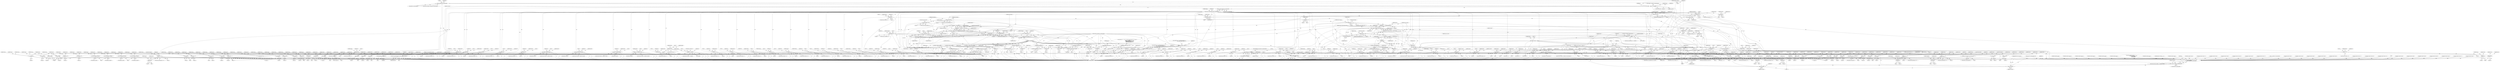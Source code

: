 digraph "0_tcpdump_289c672020280529fd382f3502efab7100d638ec@API" {
"1000172" [label="(Call,tlen>=sizeof(struct rsvp_object_header))"];
"1000150" [label="(MethodParameterIn,u_int tlen)"];
"1000301" [label="(Call,tlen < rsvp_obj_len)"];
"1000322" [label="(Call,rsvp_obj_len-sizeof(struct rsvp_object_header))"];
"1000320" [label="(Call,obj_tlen=rsvp_obj_len-sizeof(struct rsvp_object_header))"];
"1000349" [label="(Call,obj_tlen < 8)"];
"1000387" [label="(Call,obj_tlen-=8)"];
"1000396" [label="(Call,obj_tlen < 20)"];
"1000440" [label="(Call,obj_tlen-=20)"];
"1000449" [label="(Call,obj_tlen < 36)"];
"1000476" [label="(Call,obj_tlen-=36)"];
"1000485" [label="(Call,obj_tlen < 26)"];
"1000511" [label="(Call,obj_tlen-=26)"];
"1000520" [label="(Call,obj_tlen < 12)"];
"1000547" [label="(Call,obj_tlen-=12)"];
"1000557" [label="(Call,obj_tlen < 12)"];
"1000584" [label="(Call,obj_tlen-=12)"];
"1000602" [label="(Call,obj_tlen < sizeof(struct in_addr))"];
"1000619" [label="(Call,obj_tlen-=sizeof(struct in_addr))"];
"1000630" [label="(Call,obj_tlen < sizeof(struct in6_addr))"];
"1000647" [label="(Call,obj_tlen-=sizeof(struct in6_addr))"];
"1000667" [label="(Call,obj_tlen < sizeof(struct in_addr))"];
"1000684" [label="(Call,obj_tlen-=sizeof(struct in_addr))"];
"1000695" [label="(Call,obj_tlen < sizeof(struct in6_addr))"];
"1000712" [label="(Call,obj_tlen-=sizeof(struct in6_addr))"];
"1000735" [label="(Call,obj_tlen >= 4)"];
"1000748" [label="(Call,obj_tlen-=4)"];
"1000757" [label="(Call,obj_tlen < 4)"];
"1000772" [label="(Call,obj_tlen-=4)"];
"1000781" [label="(Call,obj_tlen < 12)"];
"1000808" [label="(Call,obj_tlen-=12)"];
"1000826" [label="(Call,obj_tlen < 4)"];
"1000849" [label="(Call,obj_tlen-=4)"];
"1000867" [label="(Call,obj_tlen < 8)"];
"1000888" [label="(Call,obj_tlen-=8)"];
"1000897" [label="(Call,obj_tlen < 20)"];
"1000918" [label="(Call,obj_tlen-=20)"];
"1000927" [label="(Call,obj_tlen < 40)"];
"1000961" [label="(Call,obj_tlen-=40)"];
"1000970" [label="(Call,obj_tlen < 8)"];
"1000991" [label="(Call,obj_tlen-=8)"];
"1001000" [label="(Call,obj_tlen < 16)"];
"1001034" [label="(Call,obj_tlen-=16)"];
"1001052" [label="(Call,obj_tlen >= 4)"];
"1001070" [label="(Call,obj_tlen-=4)"];
"1001079" [label="(Call,obj_tlen < 12)"];
"1001153" [label="(Call,obj_tlen-=12)"];
"1001162" [label="(Call,obj_tlen < 12)"];
"1001230" [label="(Call,obj_tlen-=12)"];
"1001239" [label="(Call,obj_tlen < 4)"];
"1001292" [label="(Call,obj_tlen-=4)"];
"1001311" [label="(Call,obj_tlen >= 4)"];
"1001477" [label="(Call,obj_tlen-=*(obj_tptr+1))"];
"1001502" [label="(Call,obj_tlen < 8)"];
"1001522" [label="(Call,obj_tlen-=8)"];
"1001540" [label="(Call,obj_tlen < 8)"];
"1001560" [label="(Call,obj_tlen-=8)"];
"1001578" [label="(Call,obj_tlen < 4)"];
"1001591" [label="(Call,obj_tlen < 4+namelen)"];
"1001653" [label="(Call,obj_tlen-=4+*(obj_tptr+3))"];
"1001685" [label="(Call,obj_tlen < 4)"];
"1001691" [label="(Call,total_subobj_len = obj_tlen)"];
"1001695" [label="(Call,total_subobj_len > 0)"];
"1001700" [label="(Call,total_subobj_len < 4)"];
"1001751" [label="(Call,subobj_len > total_subobj_len)"];
"1001747" [label="(Call,subobj_len < 4 || subobj_len > total_subobj_len)"];
"1001765" [label="(Call,subobj_len < 8)"];
"1001890" [label="(Call,total_subobj_len-=subobj_len)"];
"1001893" [label="(Call,obj_tptr+=subobj_len)"];
"1001706" [label="(Call,EXTRACT_16BITS(obj_tptr))"];
"1001704" [label="(Call,subobj_len  = EXTRACT_16BITS(obj_tptr))"];
"1001748" [label="(Call,subobj_len < 4)"];
"1001786" [label="(Call,subobj_len < 20)"];
"1001896" [label="(Call,obj_tlen+=subobj_len)"];
"1001824" [label="(Call,subobj_len < 16)"];
"1001864" [label="(Call,subobj_len < 8)"];
"1001711" [label="(Call,EXTRACT_16BITS(obj_tptr+2))"];
"1001710" [label="(Call,(EXTRACT_16BITS(obj_tptr+2))>>8)"];
"1001708" [label="(Call,subobj_type = (EXTRACT_16BITS(obj_tptr+2))>>8)"];
"1001732" [label="(Call,tok2str(rsvp_obj_generalized_uni_values, \"Unknown\", subobj_type))"];
"1001712" [label="(Call,obj_tptr+2)"];
"1001719" [label="(Call,EXTRACT_16BITS(obj_tptr+2))"];
"1001718" [label="(Call,(EXTRACT_16BITS(obj_tptr+2))&0x00FF)"];
"1001716" [label="(Call,af = (EXTRACT_16BITS(obj_tptr+2))&0x00FF)"];
"1001739" [label="(Call,tok2str(af_values, \"Unknown\", af))"];
"1001720" [label="(Call,obj_tptr+2)"];
"1001778" [label="(Call,ipaddr_string(ndo, obj_tptr + 4))"];
"1001799" [label="(Call,ip6addr_string(ndo, obj_tptr + 4))"];
"1003366" [label="(Call,print_unknown_data(ndo, tptr + sizeof(struct rsvp_object_header), \"\n\t    \", /* FIXME indentation */\n                               rsvp_obj_len - sizeof(struct rsvp_object_header)))"];
"1001780" [label="(Call,obj_tptr + 4)"];
"1001801" [label="(Call,obj_tptr + 4)"];
"1001840" [label="(Call,EXTRACT_32BITS(obj_tptr+4))"];
"1001839" [label="(Call,(EXTRACT_32BITS(obj_tptr+4))>>31)"];
"1001841" [label="(Call,obj_tptr+4)"];
"1001847" [label="(Call,EXTRACT_32BITS(obj_tptr+4))"];
"1001846" [label="(Call,(EXTRACT_32BITS(obj_tptr+4))&0xFF)"];
"1001848" [label="(Call,obj_tptr+4)"];
"1001853" [label="(Call,EXTRACT_32BITS(obj_tptr+8))"];
"1001854" [label="(Call,obj_tptr+8)"];
"1001857" [label="(Call,EXTRACT_32BITS(obj_tptr + 12))"];
"1001858" [label="(Call,obj_tptr + 12)"];
"1001879" [label="(Call,EXTRACT_32BITS(obj_tptr + 4))"];
"1001878" [label="(Call,(EXTRACT_32BITS(obj_tptr + 4)) >> 24)"];
"1001880" [label="(Call,obj_tptr + 4)"];
"1001918" [label="(Call,obj_tlen < 8)"];
"1001939" [label="(Call,obj_tlen-=8)"];
"1001954" [label="(Call,obj_tlen < 20)"];
"1001975" [label="(Call,obj_tlen-=20)"];
"1001996" [label="(Call,obj_tlen < 4)"];
"1002011" [label="(Call,obj_tlen-=4)"];
"1002031" [label="(Call,obj_tlen < 4)"];
"1002060" [label="(Call,obj_tlen-=4)"];
"1002064" [label="(Call,obj_tlen >= 4)"];
"1002106" [label="(Call,obj_tlen-=4)"];
"1002116" [label="(Call,rsvp_intserv_print(ndo, obj_tptr, obj_tlen))"];
"1002071" [label="(Call,EXTRACT_16BITS(obj_tptr+2))"];
"1002070" [label="(Call,EXTRACT_16BITS(obj_tptr+2)<<2)"];
"1002068" [label="(Call,intserv_serv_tlen=EXTRACT_16BITS(obj_tptr+2)<<2)"];
"1002110" [label="(Call,intserv_serv_tlen>=4)"];
"1002128" [label="(Call,intserv_serv_tlen-=processed)"];
"1002072" [label="(Call,obj_tptr+2)"];
"1002096" [label="(Call,obj_tptr+1)"];
"1002103" [label="(Call,obj_tptr+=4)"];
"1002114" [label="(Call,processed = rsvp_intserv_print(ndo, obj_tptr, obj_tlen))"];
"1002121" [label="(Call,processed == 0)"];
"1002125" [label="(Call,obj_tlen-=processed)"];
"1002131" [label="(Call,obj_tptr+=processed)"];
"1002146" [label="(Call,obj_tlen < 8)"];
"1002167" [label="(Call,obj_tlen-=8)"];
"1002176" [label="(Call,obj_tlen < 20)"];
"1002197" [label="(Call,obj_tlen-=20)"];
"1002206" [label="(Call,obj_tlen < 20)"];
"1002227" [label="(Call,obj_tlen-=20)"];
"1002236" [label="(Call,obj_tlen < 20)"];
"1002257" [label="(Call,obj_tlen-=20)"];
"1002266" [label="(Call,obj_tlen < 40)"];
"1002300" [label="(Call,obj_tlen-=40)"];
"1002309" [label="(Call,obj_tlen < 8)"];
"1002330" [label="(Call,obj_tlen-=8)"];
"1002339" [label="(Call,obj_tlen < 16)"];
"1002373" [label="(Call,obj_tlen-=16)"];
"1002398" [label="(Call,obj_tlen < sizeof(struct rsvp_obj_frr_t))"];
"1002480" [label="(Call,obj_tlen-=sizeof(struct rsvp_obj_frr_t))"];
"1002491" [label="(Call,obj_tlen < 16)"];
"1002565" [label="(Call,obj_tlen-=16)"];
"1002583" [label="(Call,obj_tlen >= 8)"];
"1002603" [label="(Call,obj_tlen-=8)"];
"1002632" [label="(Call,obj_tlen-=4)"];
"1002651" [label="(Call,obj_tlen < 8)"];
"1002731" [label="(Call,obj_tlen-=8)"];
"1002741" [label="(Call,obj_tlen < 20)"];
"1002801" [label="(Call,obj_tlen-=20)"];
"1002819" [label="(Call,obj_tlen < 4)"];
"1002842" [label="(Call,obj_tlen-=4)"];
"1002849" [label="(Call,obj_tlen >= 2 + padbytes)"];
"1002876" [label="(Call,obj_tlen < *(obj_tptr+1))"];
"1002886" [label="(Call,*(obj_tptr+1) < 2)"];
"1002907" [label="(Call,obj_tlen-=*(obj_tptr+1))"];
"1002913" [label="(Call,obj_tptr+=*(obj_tptr+1))"];
"1002872" [label="(Call,obj_tptr + 1)"];
"1002879" [label="(Call,obj_tptr+1)"];
"1002888" [label="(Call,obj_tptr+1)"];
"1002895" [label="(Call,print_unknown_data(ndo, obj_tptr + 2, \"\n\t\t\", *(obj_tptr + 1) - 2))"];
"1002897" [label="(Call,obj_tptr + 2)"];
"1002903" [label="(Call,obj_tptr + 1)"];
"1002910" [label="(Call,obj_tptr+1)"];
"1002916" [label="(Call,obj_tptr+1)"];
"1002934" [label="(Call,obj_tlen < 8)"];
"1002954" [label="(Call,obj_tlen-=4)"];
"1002961" [label="(Call,obj_tlen >= 4)"];
"1002977" [label="(Call,obj_tlen-=4)"];
"1002995" [label="(Call,obj_tlen < sizeof(struct rsvp_obj_integrity_t))"];
"1003118" [label="(Call,obj_tlen+=sizeof(struct rsvp_obj_integrity_t))"];
"1003138" [label="(Call,obj_tlen < 4)"];
"1003156" [label="(Call,obj_tlen-=4)"];
"1003174" [label="(Call,obj_tlen < 4)"];
"1003210" [label="(Call,obj_tlen < 12)"];
"1003232" [label="(Call,obj_tlen-=12)"];
"1003240" [label="(Call,obj_tlen-=4)"];
"1003250" [label="(Call,obj_tlen >= 4)"];
"1003268" [label="(Call,obj_tlen-=4)"];
"1003286" [label="(Call,obj_tlen < 4)"];
"1003302" [label="(Call,obj_tlen-=4)"];
"1003311" [label="(Call,obj_tlen < 16)"];
"1003327" [label="(Call,obj_tlen-=16)"];
"1003350" [label="(Call,print_unknown_data(ndo, obj_tptr, \"\n\t    \", obj_tlen))"];
"1000328" [label="(Call,ND_TTEST2(*tptr, rsvp_obj_len))"];
"1000327" [label="(Call,!ND_TTEST2(*tptr, rsvp_obj_len))"];
"1003373" [label="(Call,rsvp_obj_len - sizeof(struct rsvp_object_header))"];
"1003377" [label="(Call,tptr+=rsvp_obj_len)"];
"1003380" [label="(Call,tlen-=rsvp_obj_len)"];
"1000919" [label="(Identifier,obj_tlen)"];
"1002127" [label="(Identifier,processed)"];
"1002236" [label="(Call,obj_tlen < 20)"];
"1001690" [label="(Literal,1)"];
"1001853" [label="(Call,EXTRACT_32BITS(obj_tptr+8))"];
"1001700" [label="(Call,total_subobj_len < 4)"];
"1001847" [label="(Call,EXTRACT_32BITS(obj_tptr+4))"];
"1002167" [label="(Call,obj_tlen-=8)"];
"1002208" [label="(Literal,20)"];
"1001766" [label="(Identifier,subobj_len)"];
"1002184" [label="(Identifier,ndo)"];
"1002145" [label="(ControlStructure,if (obj_tlen < 8))"];
"1001976" [label="(Identifier,obj_tlen)"];
"1002032" [label="(Identifier,obj_tlen)"];
"1000487" [label="(Literal,26)"];
"1001714" [label="(Literal,2)"];
"1001733" [label="(Identifier,rsvp_obj_generalized_uni_values)"];
"1002565" [label="(Call,obj_tlen-=16)"];
"1003176" [label="(Literal,4)"];
"1003375" [label="(Call,sizeof(struct rsvp_object_header))"];
"1002331" [label="(Identifier,obj_tlen)"];
"1002653" [label="(Literal,8)"];
"1001231" [label="(Identifier,obj_tlen)"];
"1002848" [label="(ControlStructure,while(obj_tlen >= 2 + padbytes))"];
"1003268" [label="(Call,obj_tlen-=4)"];
"1002994" [label="(ControlStructure,if (obj_tlen < sizeof(struct rsvp_obj_integrity_t)))"];
"1001722" [label="(Literal,2)"];
"1000404" [label="(Identifier,ndo)"];
"1000511" [label="(Call,obj_tlen-=26)"];
"1001314" [label="(Block,)"];
"1000608" [label="(Literal,1)"];
"1001997" [label="(Identifier,obj_tlen)"];
"1002919" [label="(ControlStructure,break;)"];
"1003324" [label="(Call,ip6addr_string(ndo, obj_tptr))"];
"1002881" [label="(Literal,1)"];
"1002877" [label="(Identifier,obj_tlen)"];
"1000905" [label="(Identifier,ndo)"];
"1000867" [label="(Call,obj_tlen < 8)"];
"1001078" [label="(ControlStructure,if (obj_tlen < 12))"];
"1000780" [label="(ControlStructure,if (obj_tlen < 12))"];
"1000992" [label="(Identifier,obj_tlen)"];
"1001843" [label="(Literal,4)"];
"1002109" [label="(ControlStructure,while (intserv_serv_tlen>=4))"];
"1002805" [label="(Identifier,obj_tptr)"];
"1002267" [label="(Identifier,obj_tlen)"];
"1001940" [label="(Identifier,obj_tlen)"];
"1002917" [label="(Identifier,obj_tptr)"];
"1001002" [label="(Literal,16)"];
"1000484" [label="(ControlStructure,if (obj_tlen < 26))"];
"1002004" [label="(Identifier,ndo)"];
"1000328" [label="(Call,ND_TTEST2(*tptr, rsvp_obj_len))"];
"1002569" [label="(Identifier,obj_tptr)"];
"1003120" [label="(Call,sizeof(struct rsvp_obj_integrity_t))"];
"1002228" [label="(Identifier,obj_tlen)"];
"1003181" [label="(Identifier,action)"];
"1001782" [label="(Literal,4)"];
"1002851" [label="(Call,2 + padbytes)"];
"1002983" [label="(ControlStructure,break;)"];
"1000734" [label="(ControlStructure,while(obj_tlen >= 4 ))"];
"1000321" [label="(Identifier,obj_tlen)"];
"1001792" [label="(Call,ND_PRINT((ndo, \"%s    UNI IPv6 TNA address: %s\",\n                                   ident, ip6addr_string(ndo, obj_tptr + 4))))"];
"1000971" [label="(Identifier,obj_tlen)"];
"1000649" [label="(Call,sizeof(struct in6_addr))"];
"1001825" [label="(Identifier,subobj_len)"];
"1002981" [label="(Identifier,obj_tptr)"];
"1000401" [label="(Literal,1)"];
"1001484" [label="(Identifier,obj_tptr)"];
"1001507" [label="(Literal,1)"];
"1001081" [label="(Literal,12)"];
"1001539" [label="(ControlStructure,if (obj_tlen < 8))"];
"1001713" [label="(Identifier,obj_tptr)"];
"1002332" [label="(Literal,8)"];
"1001791" [label="(Literal,1)"];
"1003137" [label="(ControlStructure,if (obj_tlen < 4))"];
"1000331" [label="(Identifier,rsvp_obj_len)"];
"1001841" [label="(Call,obj_tptr+4)"];
"1002482" [label="(Call,sizeof(struct rsvp_obj_frr_t))"];
"1001864" [label="(Call,subobj_len < 8)"];
"1003299" [label="(Call,ipaddr_string(ndo, obj_tptr))"];
"1003240" [label="(Call,obj_tlen-=4)"];
"1001692" [label="(Identifier,total_subobj_len)"];
"1002001" [label="(Literal,1)"];
"1002888" [label="(Call,obj_tptr+1)"];
"1001693" [label="(Identifier,obj_tlen)"];
"1001489" [label="(ControlStructure,break;)"];
"1001776" [label="(Block,)"];
"1000872" [label="(Literal,1)"];
"1002197" [label="(Call,obj_tlen-=20)"];
"1002887" [label="(Call,*(obj_tptr+1))"];
"1001892" [label="(Identifier,subobj_len)"];
"1002227" [label="(Call,obj_tlen-=20)"];
"1001823" [label="(ControlStructure,if (subobj_len < 16))"];
"1001721" [label="(Identifier,obj_tptr)"];
"1000786" [label="(Literal,1)"];
"1002803" [label="(Literal,20)"];
"1002939" [label="(Literal,1)"];
"1001601" [label="(Identifier,ndo)"];
"1003218" [label="(Identifier,ndo)"];
"1002934" [label="(Call,obj_tlen < 8)"];
"1000644" [label="(Call,ip6addr_string(ndo, obj_tptr))"];
"1002338" [label="(ControlStructure,if (obj_tlen < 16))"];
"1000889" [label="(Identifier,obj_tlen)"];
"1001662" [label="(Identifier,obj_tptr)"];
"1001524" [label="(Literal,8)"];
"1001684" [label="(ControlStructure,if (obj_tlen < 4))"];
"1000521" [label="(Identifier,obj_tlen)"];
"1000789" [label="(Identifier,ndo)"];
"1002266" [label="(Call,obj_tlen < 40)"];
"1001780" [label="(Call,obj_tptr + 4)"];
"1001914" [label="(Block,)"];
"1000330" [label="(Identifier,tptr)"];
"1000586" [label="(Literal,12)"];
"1002651" [label="(Call,obj_tlen < 8)"];
"1001292" [label="(Call,obj_tlen-=4)"];
"1000749" [label="(Identifier,obj_tlen)"];
"1002961" [label="(Call,obj_tlen >= 4)"];
"1001230" [label="(Call,obj_tlen-=12)"];
"1002308" [label="(ControlStructure,if (obj_tlen < 8))"];
"1001917" [label="(ControlStructure,if (obj_tlen < 8))"];
"1000629" [label="(ControlStructure,if (obj_tlen < sizeof(struct in6_addr)))"];
"1002963" [label="(Literal,4)"];
"1000303" [label="(Identifier,rsvp_obj_len)"];
"1001770" [label="(Literal,1)"];
"1001962" [label="(Identifier,ndo)"];
"1001167" [label="(Literal,1)"];
"1002031" [label="(Call,obj_tlen < 4)"];
"1002265" [label="(ControlStructure,if (obj_tlen < 40))"];
"1001055" [label="(Block,)"];
"1002879" [label="(Call,obj_tptr+1)"];
"1000875" [label="(Identifier,ndo)"];
"1002958" [label="(Identifier,obj_tptr)"];
"1002619" [label="(Block,)"];
"1002819" [label="(Call,obj_tlen < 4)"];
"1001560" [label="(Call,obj_tlen-=8)"];
"1001234" [label="(Identifier,obj_tptr)"];
"1002126" [label="(Identifier,obj_tlen)"];
"1002399" [label="(Identifier,obj_tlen)"];
"1001523" [label="(Identifier,obj_tlen)"];
"1001718" [label="(Call,(EXTRACT_16BITS(obj_tptr+2))&0x00FF)"];
"1001704" [label="(Call,subobj_len  = EXTRACT_16BITS(obj_tptr))"];
"1002364" [label="(Call,ipaddr_string(ndo, obj_tptr+8))"];
"1002205" [label="(ControlStructure,if (obj_tlen < 20))"];
"1001735" [label="(Identifier,subobj_type)"];
"1002015" [label="(Identifier,obj_tptr)"];
"1001968" [label="(Call,ip6addr_string(ndo, obj_tptr))"];
"1001247" [label="(Identifier,ndo)"];
"1001732" [label="(Call,tok2str(rsvp_obj_generalized_uni_values, \"Unknown\", subobj_type))"];
"1001750" [label="(Literal,4)"];
"1000932" [label="(Literal,1)"];
"1001726" [label="(Identifier,ndo)"];
"1000684" [label="(Call,obj_tlen-=sizeof(struct in_addr))"];
"1001540" [label="(Call,obj_tlen < 8)"];
"1002909" [label="(Call,*(obj_tptr+1))"];
"1000686" [label="(Call,sizeof(struct in_addr))"];
"1000756" [label="(ControlStructure,if (obj_tlen < 4))"];
"1002598" [label="(Call,ipaddr_string(ndo, obj_tptr + 4))"];
"1000519" [label="(ControlStructure,if (obj_tlen < 12))"];
"1000324" [label="(Call,sizeof(struct rsvp_object_header))"];
"1001756" [label="(Identifier,subobj_type)"];
"1002960" [label="(ControlStructure,while(obj_tlen >= 4))"];
"1001708" [label="(Call,subobj_type = (EXTRACT_16BITS(obj_tptr+2))>>8)"];
"1001852" [label="(Block,)"];
"1000327" [label="(Call,!ND_TTEST2(*tptr, rsvp_obj_len))"];
"1000388" [label="(Identifier,obj_tlen)"];
"1002849" [label="(Call,obj_tlen >= 2 + padbytes)"];
"1001084" [label="(Literal,1)"];
"1002897" [label="(Call,obj_tptr + 2)"];
"1003242" [label="(Literal,4)"];
"1001504" [label="(Literal,8)"];
"1000969" [label="(ControlStructure,if (obj_tlen < 8))"];
"1001501" [label="(ControlStructure,if (obj_tlen < 8))"];
"1002603" [label="(Call,obj_tlen-=8)"];
"1001580" [label="(Literal,4)"];
"1003140" [label="(Literal,4)"];
"1001034" [label="(Call,obj_tlen-=16)"];
"1003215" [label="(Literal,1)"];
"1002177" [label="(Identifier,obj_tlen)"];
"1003291" [label="(Literal,1)"];
"1001312" [label="(Identifier,obj_tlen)"];
"1002098" [label="(Literal,1)"];
"1003138" [label="(Call,obj_tlen < 4)"];
"1001786" [label="(Call,subobj_len < 20)"];
"1002120" [label="(ControlStructure,if (processed == 0))"];
"1001767" [label="(Literal,8)"];
"1001849" [label="(Identifier,obj_tptr)"];
"1003233" [label="(Identifier,obj_tlen)"];
"1003316" [label="(Literal,1)"];
"1003310" [label="(ControlStructure,if (obj_tlen < 16))"];
"1002850" [label="(Identifier,obj_tlen)"];
"1001878" [label="(Call,(EXTRACT_32BITS(obj_tptr + 4)) >> 24)"];
"1001711" [label="(Call,EXTRACT_16BITS(obj_tptr+2))"];
"1000616" [label="(Call,ipaddr_string(ndo, obj_tptr))"];
"1002116" [label="(Call,rsvp_intserv_print(ndo, obj_tptr, obj_tlen))"];
"1001709" [label="(Identifier,subobj_type)"];
"1000935" [label="(Identifier,ndo)"];
"1000782" [label="(Identifier,obj_tlen)"];
"1003302" [label="(Call,obj_tlen-=4)"];
"1001655" [label="(Call,4+*(obj_tptr+3))"];
"1000991" [label="(Call,obj_tlen-=8)"];
"1000676" [label="(Identifier,ndo)"];
"1001870" [label="(Literal,1)"];
"1001537" [label="(Block,)"];
"1002826" [label="(Identifier,padbytes)"];
"1000831" [label="(Literal,1)"];
"1002733" [label="(Literal,8)"];
"1000528" [label="(Identifier,ndo)"];
"1002492" [label="(Identifier,obj_tlen)"];
"1002168" [label="(Identifier,obj_tlen)"];
"1003210" [label="(Call,obj_tlen < 12)"];
"1002955" [label="(Identifier,obj_tlen)"];
"1000440" [label="(Call,obj_tlen-=20)"];
"1002250" [label="(Call,ipaddr_string(ndo, obj_tptr))"];
"1000173" [label="(Identifier,tlen)"];
"1002151" [label="(Literal,1)"];
"1000668" [label="(Identifier,obj_tlen)"];
"1002911" [label="(Identifier,obj_tptr)"];
"1000442" [label="(Literal,20)"];
"1003378" [label="(Identifier,tptr)"];
"1002033" [label="(Literal,4)"];
"1002071" [label="(Call,EXTRACT_16BITS(obj_tptr+2))"];
"1000714" [label="(Call,sizeof(struct in6_addr))"];
"1000326" [label="(ControlStructure,if (!ND_TTEST2(*tptr, rsvp_obj_len)))"];
"1000717" [label="(Identifier,obj_tptr)"];
"1001746" [label="(ControlStructure,if(subobj_len < 4 || subobj_len > total_subobj_len))"];
"1003249" [label="(ControlStructure,while(obj_tlen >= 4 ))"];
"1001695" [label="(Call,total_subobj_len > 0)"];
"1001477" [label="(Call,obj_tlen-=*(obj_tptr+1))"];
"1002656" [label="(Literal,1)"];
"1003135" [label="(Block,)"];
"1001294" [label="(Literal,4)"];
"1002875" [label="(ControlStructure,if (obj_tlen < *(obj_tptr+1)))"];
"1001855" [label="(Identifier,obj_tptr)"];
"1002732" [label="(Identifier,obj_tlen)"];
"1001240" [label="(Identifier,obj_tlen)"];
"1003287" [label="(Identifier,obj_tlen)"];
"1000695" [label="(Call,obj_tlen < sizeof(struct in6_addr))"];
"1001918" [label="(Call,obj_tlen < 8)"];
"1002499" [label="(Identifier,bw)"];
"1001025" [label="(Call,ipaddr_string(ndo, obj_tptr+8))"];
"1000548" [label="(Identifier,obj_tlen)"];
"1002310" [label="(Identifier,obj_tlen)"];
"1000441" [label="(Identifier,obj_tlen)"];
"1002244" [label="(Identifier,ndo)"];
"1001074" [label="(Identifier,obj_tptr)"];
"1001161" [label="(ControlStructure,if (obj_tlen < 12))"];
"1001705" [label="(Identifier,subobj_len)"];
"1001545" [label="(Literal,1)"];
"1002731" [label="(Call,obj_tlen-=8)"];
"1002373" [label="(Call,obj_tlen-=16)"];
"1001310" [label="(ControlStructure,while(obj_tlen >= 4 ))"];
"1002844" [label="(Literal,4)"];
"1002314" [label="(Literal,1)"];
"1002979" [label="(Literal,4)"];
"1003352" [label="(Identifier,obj_tptr)"];
"1001405" [label="(Call,ipaddr_string(ndo, obj_tptr+2))"];
"1002169" [label="(Literal,8)"];
"1003373" [label="(Call,rsvp_obj_len - sizeof(struct rsvp_object_header))"];
"1002956" [label="(Literal,4)"];
"1000395" [label="(ControlStructure,if (obj_tlen < 20))"];
"1003286" [label="(Call,obj_tlen < 4)"];
"1002871" [label="(Call,*(obj_tptr + 1))"];
"1002160" [label="(Call,ipaddr_string(ndo, obj_tptr))"];
"1000685" [label="(Identifier,obj_tlen)"];
"1001719" [label="(Call,EXTRACT_16BITS(obj_tptr+2))"];
"1002229" [label="(Literal,20)"];
"1001478" [label="(Identifier,obj_tlen)"];
"1001876" [label="(Block,)"];
"1000834" [label="(Identifier,ndo)"];
"1001854" [label="(Call,obj_tptr+8)"];
"1002261" [label="(Identifier,obj_tptr)"];
"1002347" [label="(Identifier,ndo)"];
"1000758" [label="(Identifier,obj_tlen)"];
"1002746" [label="(Literal,1)"];
"1003118" [label="(Call,obj_tlen+=sizeof(struct rsvp_obj_integrity_t))"];
"1001653" [label="(Call,obj_tlen-=4+*(obj_tptr+3))"];
"1002916" [label="(Call,obj_tptr+1)"];
"1003160" [label="(Identifier,obj_tptr)"];
"1000738" [label="(Block,)"];
"1001890" [label="(Call,total_subobj_len-=subobj_len)"];
"1003244" [label="(Identifier,obj_tptr)"];
"1002633" [label="(Identifier,obj_tlen)"];
"1000177" [label="(Call,ND_TCHECK2(*tptr, sizeof(struct rsvp_object_header)))"];
"1000603" [label="(Identifier,obj_tlen)"];
"1000911" [label="(Call,ip6addr_string(ndo, obj_tptr))"];
"1000513" [label="(Literal,26)"];
"1001751" [label="(Call,subobj_len > total_subobj_len)"];
"1001844" [label="(Literal,31)"];
"1001794" [label="(Identifier,ndo)"];
"1000752" [label="(Identifier,obj_tptr)"];
"1001318" [label="(Identifier,obj_tptr)"];
"1002074" [label="(Literal,2)"];
"1000171" [label="(ControlStructure,while(tlen>=sizeof(struct rsvp_object_header)))"];
"1003312" [label="(Identifier,obj_tlen)"];
"1002677" [label="(Call,ipaddr_string(ndo, obj_tptr))"];
"1001654" [label="(Identifier,obj_tlen)"];
"1000918" [label="(Call,obj_tlen-=20)"];
"1000631" [label="(Identifier,obj_tlen)"];
"1003253" [label="(Block,)"];
"1000477" [label="(Identifier,obj_tlen)"];
"1001087" [label="(Identifier,ndo)"];
"1000853" [label="(Identifier,obj_tptr)"];
"1003285" [label="(ControlStructure,if (obj_tlen < 4))"];
"1001996" [label="(Call,obj_tlen < 4)"];
"1002857" [label="(Identifier,ndo)"];
"1001858" [label="(Call,obj_tptr + 12)"];
"1002967" [label="(Identifier,ndo)"];
"1001051" [label="(ControlStructure,while(obj_tlen >= 4 ))"];
"1002913" [label="(Call,obj_tptr+=*(obj_tptr+1))"];
"1003329" [label="(Literal,16)"];
"1001800" [label="(Identifier,ndo)"];
"1001079" [label="(Call,obj_tlen < 12)"];
"1000547" [label="(Call,obj_tlen-=12)"];
"1000558" [label="(Identifier,obj_tlen)"];
"1002493" [label="(Literal,16)"];
"1001716" [label="(Call,af = (EXTRACT_16BITS(obj_tptr+2))&0x00FF)"];
"1000351" [label="(Literal,8)"];
"1000849" [label="(Call,obj_tlen-=4)"];
"1002914" [label="(Identifier,obj_tptr)"];
"1003212" [label="(Literal,12)"];
"1001896" [label="(Call,obj_tlen+=subobj_len)"];
"1001998" [label="(Literal,4)"];
"1001578" [label="(Call,obj_tlen < 4)"];
"1000783" [label="(Literal,12)"];
"1001897" [label="(Identifier,obj_tlen)"];
"1002609" [label="(ControlStructure,break;)"];
"1001548" [label="(Identifier,ndo)"];
"1002107" [label="(Identifier,obj_tlen)"];
"1001526" [label="(Identifier,obj_tptr)"];
"1000602" [label="(Call,obj_tlen < sizeof(struct in_addr))"];
"1001163" [label="(Identifier,obj_tlen)"];
"1002121" [label="(Call,processed == 0)"];
"1002117" [label="(Identifier,ndo)"];
"1000448" [label="(ControlStructure,if (obj_tlen < 36))"];
"1002125" [label="(Call,obj_tlen-=processed)"];
"1002605" [label="(Literal,8)"];
"1003098" [label="(Call,signature_verify(ndo, pptr, plen,\n                                            obj_ptr.rsvp_obj_integrity->digest,\n                                            rsvp_clear_checksum,\n                                            rsvp_com_header))"];
"1000485" [label="(Call,obj_tlen < 26)"];
"1002114" [label="(Call,processed = rsvp_intserv_print(ndo, obj_tptr, obj_tlen))"];
"1001058" [label="(Identifier,ndo)"];
"1000902" [label="(Literal,1)"];
"1001590" [label="(ControlStructure,if (obj_tlen < 4+namelen))"];
"1000148" [label="(MethodParameterIn,const u_char *tptr)"];
"1002905" [label="(Literal,1)"];
"1002190" [label="(Call,ip6addr_string(ndo, obj_tptr))"];
"1002235" [label="(ControlStructure,if (obj_tlen < 20))"];
"1002742" [label="(Identifier,obj_tlen)"];
"1001740" [label="(Identifier,af_values)"];
"1003283" [label="(Block,)"];
"1002907" [label="(Call,obj_tlen-=*(obj_tptr+1))"];
"1001838" [label="(Block,)"];
"1002903" [label="(Call,obj_tptr + 1)"];
"1002816" [label="(Block,)"];
"1002735" [label="(Identifier,obj_tptr)"];
"1000329" [label="(Call,*tptr)"];
"1000993" [label="(Literal,8)"];
"1000757" [label="(Call,obj_tlen < 4)"];
"1001857" [label="(Call,EXTRACT_32BITS(obj_tptr + 12))"];
"1000174" [label="(Call,sizeof(struct rsvp_object_header))"];
"1001731" [label="(Block,)"];
"1000336" [label="(Identifier,hexdump)"];
"1001614" [label="(Call,safeputchar(ndo, *(obj_tptr + 4 + i)))"];
"1002485" [label="(Identifier,obj_tptr)"];
"1001764" [label="(ControlStructure,if (subobj_len < 8))"];
"1001053" [label="(Identifier,obj_tlen)"];
"1002491" [label="(Call,obj_tlen < 16)"];
"1002131" [label="(Call,obj_tptr+=processed)"];
"1003004" [label="(Identifier,obj_ptr)"];
"1000972" [label="(Literal,8)"];
"1003158" [label="(Literal,4)"];
"1000881" [label="(Call,ipaddr_string(ndo, obj_tptr))"];
"1003123" [label="(Identifier,obj_tptr)"];
"1000750" [label="(Literal,4)"];
"1000559" [label="(Literal,12)"];
"1001880" [label="(Call,obj_tptr + 4)"];
"1002070" [label="(Call,EXTRACT_16BITS(obj_tptr+2)<<2)"];
"1002977" [label="(Call,obj_tlen-=4)"];
"1001593" [label="(Call,4+namelen)"];
"1001840" [label="(Call,EXTRACT_32BITS(obj_tptr+4))"];
"1001785" [label="(ControlStructure,if (subobj_len < 20))"];
"1003366" [label="(Call,print_unknown_data(ndo, tptr + sizeof(struct rsvp_object_header), \"\n\t    \", /* FIXME indentation */\n                               rsvp_obj_len - sizeof(struct rsvp_object_header)))"];
"1003273" [label="(ControlStructure,break;)"];
"1003367" [label="(Identifier,ndo)"];
"1001779" [label="(Identifier,ndo)"];
"1001865" [label="(Identifier,subobj_len)"];
"1002123" [label="(Literal,0)"];
"1000694" [label="(ControlStructure,if (obj_tlen < sizeof(struct in6_addr)))"];
"1002258" [label="(Identifier,obj_tlen)"];
"1000970" [label="(Call,obj_tlen < 8)"];
"1002395" [label="(Block,)"];
"1002874" [label="(Literal,1)"];
"1002872" [label="(Call,obj_tptr + 1)"];
"1002912" [label="(Literal,1)"];
"1000754" [label="(ControlStructure,break;)"];
"1001699" [label="(ControlStructure,if (total_subobj_len < 4))"];
"1001831" [label="(Call,ND_PRINT((ndo, \"%s    U-bit: %x, Label type: %u, Logical port id: %u, Label: %u\",\n                               ident,\n                               ((EXTRACT_32BITS(obj_tptr+4))>>31),\n                               ((EXTRACT_32BITS(obj_tptr+4))&0xFF),\n                               EXTRACT_32BITS(obj_tptr+8),\n                               EXTRACT_32BITS(obj_tptr + 12))))"];
"1001939" [label="(Call,obj_tlen-=8)"];
"1003119" [label="(Identifier,obj_tlen)"];
"1002767" [label="(Call,ip6addr_string(ndo, obj_tptr))"];
"1002133" [label="(Identifier,processed)"];
"1000556" [label="(ControlStructure,if (obj_tlen < 12))"];
"1000506" [label="(Call,ip6addr_string(ndo, obj_tptr + 8))"];
"1002011" [label="(Call,obj_tlen-=4)"];
"1000322" [label="(Call,rsvp_obj_len-sizeof(struct rsvp_object_header))"];
"1002876" [label="(Call,obj_tlen < *(obj_tptr+1))"];
"1002964" [label="(Block,)"];
"1001707" [label="(Identifier,obj_tptr)"];
"1001592" [label="(Identifier,obj_tlen)"];
"1001000" [label="(Call,obj_tlen < 16)"];
"1002300" [label="(Call,obj_tlen-=40)"];
"1000350" [label="(Identifier,obj_tlen)"];
"1002584" [label="(Identifier,obj_tlen)"];
"1001977" [label="(Literal,20)"];
"1000978" [label="(Identifier,ndo)"];
"1000357" [label="(Identifier,ndo)"];
"1000599" [label="(Block,)"];
"1000899" [label="(Literal,20)"];
"1000302" [label="(Identifier,tlen)"];
"1002060" [label="(Call,obj_tlen-=4)"];
"1002582" [label="(ControlStructure,while(obj_tlen >= 8))"];
"1001503" [label="(Identifier,obj_tlen)"];
"1001739" [label="(Call,tok2str(af_values, \"Unknown\", af))"];
"1002274" [label="(Identifier,ndo)"];
"1001598" [label="(Literal,1)"];
"1002132" [label="(Identifier,obj_tptr)"];
"1001564" [label="(Identifier,obj_tptr)"];
"1003175" [label="(Identifier,obj_tlen)"];
"1001747" [label="(Call,subobj_len < 4 || subobj_len > total_subobj_len)"];
"1000486" [label="(Identifier,obj_tlen)"];
"1000349" [label="(Call,obj_tlen < 8)"];
"1001848" [label="(Call,obj_tptr+4)"];
"1001956" [label="(Literal,20)"];
"1002072" [label="(Call,obj_tptr+2)"];
"1000741" [label="(Identifier,ndo)"];
"1000314" [label="(Call,obj_tptr=tptr+sizeof(struct rsvp_object_header))"];
"1000866" [label="(ControlStructure,if (obj_tlen < 8))"];
"1002904" [label="(Identifier,obj_tptr)"];
"1000827" [label="(Identifier,obj_tlen)"];
"1000965" [label="(Identifier,obj_tptr)"];
"1003156" [label="(Call,obj_tlen-=4)"];
"1001753" [label="(Identifier,total_subobj_len)"];
"1003384" [label="(Literal,0)"];
"1002902" [label="(Call,*(obj_tptr + 1))"];
"1000696" [label="(Identifier,obj_tlen)"];
"1001498" [label="(Block,)"];
"1001846" [label="(Call,(EXTRACT_32BITS(obj_tptr+4))&0xFF)"];
"1002257" [label="(Call,obj_tlen-=20)"];
"1002397" [label="(ControlStructure,if (obj_tlen < sizeof(struct rsvp_obj_frr_t)))"];
"1002915" [label="(Call,*(obj_tptr+1))"];
"1003288" [label="(Literal,4)"];
"1001575" [label="(Block,)"];
"1001955" [label="(Identifier,obj_tlen)"];
"1002895" [label="(Call,print_unknown_data(ndo, obj_tptr + 2, \"\n\t\t\", *(obj_tptr + 1) - 2))"];
"1001920" [label="(Literal,8)"];
"1002304" [label="(Identifier,obj_tptr)"];
"1000664" [label="(Block,)"];
"1001787" [label="(Identifier,subobj_len)"];
"1003380" [label="(Call,tlen-=rsvp_obj_len)"];
"1000410" [label="(Call,ip6addr_string(ndo, obj_tptr))"];
"1002323" [label="(Call,ipaddr_string(ndo, obj_tptr))"];
"1002845" [label="(Call,obj_tptr+=4)"];
"1000952" [label="(Call,ip6addr_string(ndo, obj_tptr+20))"];
"1002801" [label="(Call,obj_tlen-=20)"];
"1001839" [label="(Call,(EXTRACT_32BITS(obj_tptr+4))>>31)"];
"1001894" [label="(Identifier,obj_tptr)"];
"1000850" [label="(Identifier,obj_tlen)"];
"1002854" [label="(Block,)"];
"1002012" [label="(Identifier,obj_tlen)"];
"1000585" [label="(Identifier,obj_tlen)"];
"1002143" [label="(Block,)"];
"1002178" [label="(Literal,20)"];
"1003270" [label="(Literal,4)"];
"1000647" [label="(Call,obj_tlen-=sizeof(struct in6_addr))"];
"1001943" [label="(Identifier,obj_tptr)"];
"1000145" [label="(MethodParameterIn,netdissect_options *ndo)"];
"1002148" [label="(Literal,8)"];
"1002147" [label="(Identifier,obj_tlen)"];
"1001773" [label="(Identifier,ndo)"];
"1001891" [label="(Identifier,total_subobj_len)"];
"1002198" [label="(Identifier,obj_tlen)"];
"1001157" [label="(Identifier,obj_tptr)"];
"1000709" [label="(Call,ip6addr_string(ndo, obj_tptr))"];
"1001826" [label="(Literal,16)"];
"1001702" [label="(Literal,4)"];
"1002334" [label="(Identifier,obj_tptr)"];
"1001895" [label="(Identifier,subobj_len)"];
"1002910" [label="(Call,obj_tptr+1)"];
"1002110" [label="(Call,intserv_serv_tlen>=4)"];
"1001696" [label="(Identifier,total_subobj_len)"];
"1003232" [label="(Call,obj_tlen-=12)"];
"1002820" [label="(Identifier,obj_tlen)"];
"1000512" [label="(Identifier,obj_tlen)"];
"1001293" [label="(Identifier,obj_tlen)"];
"1000897" [label="(Call,obj_tlen < 20)"];
"1001678" [label="(Block,)"];
"1001856" [label="(Literal,8)"];
"1001311" [label="(Call,obj_tlen >= 4)"];
"1003139" [label="(Identifier,obj_tlen)"];
"1000215" [label="(Call,rsvp_obj_len < sizeof(struct rsvp_object_header))"];
"1003331" [label="(Identifier,obj_tptr)"];
"1002171" [label="(Identifier,obj_tptr)"];
"1000323" [label="(Identifier,rsvp_obj_len)"];
"1000712" [label="(Call,obj_tlen-=sizeof(struct in6_addr))"];
"1002741" [label="(Call,obj_tlen < 20)"];
"1000457" [label="(Identifier,ndo)"];
"1001052" [label="(Call,obj_tlen >= 4)"];
"1000542" [label="(Call,ipaddr_string(ndo, obj_tptr + 8))"];
"1002271" [label="(Literal,1)"];
"1001979" [label="(Identifier,obj_tptr)"];
"1001049" [label="(Block,)"];
"1002119" [label="(Identifier,obj_tlen)"];
"1003368" [label="(Call,tptr + sizeof(struct rsvp_object_header))"];
"1001241" [label="(Literal,4)"];
"1003328" [label="(Identifier,obj_tlen)"];
"1003353" [label="(Literal,\"\n\t    \")"];
"1002067" [label="(Block,)"];
"1002113" [label="(Block,)"];
"1002824" [label="(Literal,1)"];
"1001076" [label="(ControlStructure,break;)"];
"1002404" [label="(Literal,1)"];
"1000588" [label="(Identifier,obj_tptr)"];
"1001155" [label="(Literal,12)"];
"1002900" [label="(Literal,\"\n\t\t\")"];
"1002134" [label="(ControlStructure,break;)"];
"1000451" [label="(Literal,36)"];
"1000619" [label="(Call,obj_tlen-=sizeof(struct in_addr))"];
"1001993" [label="(Block,)"];
"1002339" [label="(Call,obj_tlen < 16)"];
"1001953" [label="(ControlStructure,if (obj_tlen < 20))"];
"1002480" [label="(Call,obj_tlen-=sizeof(struct rsvp_obj_frr_t))"];
"1001720" [label="(Call,obj_tptr+2)"];
"1001923" [label="(Literal,1)"];
"1000748" [label="(Call,obj_tlen-=4)"];
"1003377" [label="(Call,tptr+=rsvp_obj_len)"];
"1001717" [label="(Identifier,af)"];
"1000624" [label="(Identifier,obj_tptr)"];
"1002238" [label="(Literal,20)"];
"1002899" [label="(Literal,2)"];
"1000648" [label="(Identifier,obj_tlen)"];
"1003351" [label="(Identifier,ndo)"];
"1001703" [label="(ControlStructure,goto invalid;)"];
"1003269" [label="(Identifier,obj_tlen)"];
"1002231" [label="(Identifier,obj_tptr)"];
"1002996" [label="(Identifier,obj_tlen)"];
"1000490" [label="(Literal,1)"];
"1001995" [label="(ControlStructure,if (obj_tlen < 4))"];
"1002199" [label="(Literal,20)"];
"1003209" [label="(ControlStructure,if (obj_tlen < 12))"];
"1003303" [label="(Identifier,obj_tlen)"];
"1001975" [label="(Call,obj_tlen-=20)"];
"1002566" [label="(Identifier,obj_tlen)"];
"1001882" [label="(Literal,4)"];
"1003311" [label="(Call,obj_tlen < 16)"];
"1000810" [label="(Literal,12)"];
"1000781" [label="(Call,obj_tlen < 12)"];
"1001712" [label="(Call,obj_tptr+2)"];
"1001744" [label="(Identifier,af)"];
"1002075" [label="(Literal,2)"];
"1000995" [label="(Identifier,obj_tptr)"];
"1003379" [label="(Identifier,rsvp_obj_len)"];
"1002039" [label="(Identifier,ndo)"];
"1002317" [label="(Identifier,ndo)"];
"1002340" [label="(Identifier,obj_tlen)"];
"1000354" [label="(Literal,1)"];
"1001697" [label="(Literal,0)"];
"1000621" [label="(Call,sizeof(struct in_addr))"];
"1000611" [label="(Identifier,ndo)"];
"1000888" [label="(Call,obj_tlen-=8)"];
"1000300" [label="(ControlStructure,if(tlen < rsvp_obj_len))"];
"1000975" [label="(Literal,1)"];
"1002935" [label="(Identifier,obj_tlen)"];
"1001788" [label="(Literal,20)"];
"1000549" [label="(Literal,12)"];
"1002374" [label="(Identifier,obj_tlen)"];
"1001238" [label="(ControlStructure,if (obj_tlen < 4))"];
"1000999" [label="(ControlStructure,if (obj_tlen < 16))"];
"1001522" [label="(Call,obj_tlen-=8)"];
"1001583" [label="(Literal,1)"];
"1001932" [label="(Call,ipaddr_string(ndo, obj_tptr))"];
"1002375" [label="(Literal,16)"];
"1000864" [label="(Block,)"];
"1002065" [label="(Identifier,obj_tlen)"];
"1000713" [label="(Identifier,obj_tlen)"];
"1001883" [label="(Literal,24)"];
"1002886" [label="(Call,*(obj_tptr+1) < 2)"];
"1003356" [label="(ControlStructure,if (ndo->ndo_vflag > 1 || hexdump == TRUE))"];
"1001313" [label="(Literal,4)"];
"1003143" [label="(Literal,1)"];
"1001752" [label="(Identifier,subobj_len)"];
"1003146" [label="(Identifier,ndo)"];
"1000525" [label="(Literal,1)"];
"1001561" [label="(Identifier,obj_tlen)"];
"1003179" [label="(Literal,1)"];
"1000689" [label="(Identifier,obj_tptr)"];
"1001541" [label="(Identifier,obj_tlen)"];
"1002894" [label="(Literal,1)"];
"1000601" [label="(ControlStructure,if (obj_tlen < sizeof(struct in_addr)))"];
"1000774" [label="(Literal,4)"];
"1001850" [label="(Literal,4)"];
"1002933" [label="(ControlStructure,if (obj_tlen < 8))"];
"1002884" [label="(Literal,1)"];
"1002589" [label="(Identifier,ndo)"];
"1001898" [label="(Identifier,subobj_len)"];
"1000697" [label="(Call,sizeof(struct in6_addr))"];
"1001738" [label="(Block,)"];
"1000515" [label="(Identifier,obj_tptr)"];
"1002096" [label="(Call,obj_tptr+1)"];
"1001164" [label="(Literal,12)"];
"1000667" [label="(Call,obj_tlen < sizeof(struct in_addr))"];
"1002341" [label="(Literal,16)"];
"1001842" [label="(Identifier,obj_tptr)"];
"1000562" [label="(Literal,1)"];
"1001741" [label="(Literal,\"Unknown\")"];
"1001926" [label="(Identifier,ndo)"];
"1002095" [label="(Call,*(obj_tptr+1))"];
"1003306" [label="(Identifier,obj_tptr)"];
"1002220" [label="(Call,ip6addr_string(ndo, obj_tptr))"];
"1001562" [label="(Literal,8)"];
"1003206" [label="(Block,)"];
"1001734" [label="(Literal,\"Unknown\")"];
"1002068" [label="(Call,intserv_serv_tlen=EXTRACT_16BITS(obj_tptr+2)<<2)"];
"1000565" [label="(Identifier,ndo)"];
"1002658" [label="(Identifier,error_code)"];
"1001802" [label="(Identifier,obj_tptr)"];
"1000701" [label="(Literal,1)"];
"1002130" [label="(Identifier,processed)"];
"1001830" [label="(Literal,1)"];
"1003304" [label="(Literal,4)"];
"1001005" [label="(Literal,1)"];
"1001001" [label="(Identifier,obj_tlen)"];
"1002586" [label="(Block,)"];
"1003157" [label="(Identifier,obj_tlen)"];
"1000892" [label="(Identifier,obj_tptr)"];
"1001851" [label="(Literal,0xFF)"];
"1003173" [label="(ControlStructure,if (obj_tlen < 4))"];
"1003350" [label="(Call,print_unknown_data(ndo, obj_tptr, \"\n\t    \", obj_tlen))"];
"1002407" [label="(Identifier,bw)"];
"1001154" [label="(Identifier,obj_tlen)"];
"1000632" [label="(Call,sizeof(struct in6_addr))"];
"1000927" [label="(Call,obj_tlen < 40)"];
"1000397" [label="(Identifier,obj_tlen)"];
"1001723" [label="(Literal,0x00FF)"];
"1001737" [label="(Identifier,subobj_type)"];
"1002064" [label="(Call,obj_tlen >= 4)"];
"1003327" [label="(Call,obj_tlen-=16)"];
"1000493" [label="(Identifier,ndo)"];
"1000808" [label="(Call,obj_tlen-=12)"];
"1000620" [label="(Identifier,obj_tlen)"];
"1002268" [label="(Literal,40)"];
"1002057" [label="(Call,obj_tptr+=4)"];
"1002647" [label="(Block,)"];
"1000928" [label="(Identifier,obj_tlen)"];
"1001797" [label="(Block,)"];
"1002818" [label="(ControlStructure,if (obj_tlen < 4))"];
"1000812" [label="(Identifier,obj_tptr)"];
"1002036" [label="(Literal,1)"];
"1002237" [label="(Identifier,obj_tlen)"];
"1002891" [label="(Literal,2)"];
"1000736" [label="(Identifier,obj_tlen)"];
"1003250" [label="(Call,obj_tlen >= 4)"];
"1003256" [label="(Identifier,ndo)"];
"1002878" [label="(Call,*(obj_tptr+1))"];
"1003354" [label="(Identifier,obj_tlen)"];
"1001771" [label="(Call,ND_PRINT((ndo, \"%s    UNI IPv4 TNA address: %s\",\n                                   ident, ipaddr_string(ndo, obj_tptr + 4))))"];
"1000363" [label="(Call,ipaddr_string(ndo, obj_tptr))"];
"1001860" [label="(Literal,12)"];
"1000773" [label="(Identifier,obj_tlen)"];
"1002481" [label="(Identifier,obj_tlen)"];
"1001296" [label="(Identifier,obj_tptr)"];
"1003001" [label="(Literal,1)"];
"1002028" [label="(Block,)"];
"1000315" [label="(Identifier,obj_tptr)"];
"1002176" [label="(Call,obj_tlen < 20)"];
"1002583" [label="(Call,obj_tlen >= 8)"];
"1001585" [label="(Identifier,namelen)"];
"1001742" [label="(Identifier,af)"];
"1001715" [label="(Literal,8)"];
"1002066" [label="(Literal,4)"];
"1003211" [label="(Identifier,obj_tlen)"];
"1003319" [label="(Identifier,ndo)"];
"1000522" [label="(Literal,12)"];
"1000681" [label="(Call,ipaddr_string(ndo, obj_tptr))"];
"1002129" [label="(Identifier,intserv_serv_tlen)"];
"1002154" [label="(Identifier,ndo)"];
"1002259" [label="(Literal,20)"];
"1002846" [label="(Identifier,obj_tptr)"];
"1000652" [label="(Identifier,obj_tptr)"];
"1000301" [label="(Call,tlen < rsvp_obj_len)"];
"1003252" [label="(Literal,4)"];
"1002634" [label="(Literal,4)"];
"1001072" [label="(Literal,4)"];
"1000636" [label="(Literal,1)"];
"1001686" [label="(Identifier,obj_tlen)"];
"1000920" [label="(Literal,20)"];
"1000346" [label="(Block,)"];
"1002201" [label="(Identifier,obj_tptr)"];
"1002118" [label="(Identifier,obj_tptr)"];
"1000732" [label="(Block,)"];
"1001873" [label="(Identifier,ndo)"];
"1001510" [label="(Identifier,ndo)"];
"1002842" [label="(Call,obj_tlen-=4)"];
"1002377" [label="(Identifier,obj_tptr)"];
"1001871" [label="(Call,ND_PRINT((ndo, \"%s    Service level: %u\",\n                               ident, (EXTRACT_32BITS(obj_tptr + 4)) >> 24)))"];
"1002398" [label="(Call,obj_tlen < sizeof(struct rsvp_obj_frr_t))"];
"1000454" [label="(Literal,1)"];
"1003294" [label="(Identifier,ndo)"];
"1000762" [label="(Literal,1)"];
"1002889" [label="(Identifier,obj_tptr)"];
"1000179" [label="(Identifier,tptr)"];
"1003355" [label="(ControlStructure,break;)"];
"1000176" [label="(Block,)"];
"1002636" [label="(Identifier,obj_tptr)"];
"1000639" [label="(Identifier,ndo)"];
"1001694" [label="(ControlStructure,while(total_subobj_len > 0))"];
"1001035" [label="(Identifier,obj_tlen)"];
"1000669" [label="(Call,sizeof(struct in_addr))"];
"1002843" [label="(Identifier,obj_tlen)"];
"1001584" [label="(Call,namelen = *(obj_tptr+3))"];
"1001801" [label="(Call,obj_tptr + 4)"];
"1002604" [label="(Identifier,obj_tlen)"];
"1002896" [label="(Identifier,ndo)"];
"1002908" [label="(Identifier,obj_tlen)"];
"1001239" [label="(Call,obj_tlen < 4)"];
"1000772" [label="(Call,obj_tlen-=4)"];
"1002206" [label="(Call,obj_tlen < 20)"];
"1002873" [label="(Identifier,obj_tptr)"];
"1002207" [label="(Identifier,obj_tlen)"];
"1000922" [label="(Identifier,obj_tptr)"];
"1002930" [label="(Block,)"];
"1002105" [label="(Literal,4)"];
"1001748" [label="(Call,subobj_len < 4)"];
"1002885" [label="(ControlStructure,if (*(obj_tptr+1) < 2))"];
"1000929" [label="(Literal,40)"];
"1001749" [label="(Identifier,subobj_len)"];
"1002954" [label="(Call,obj_tlen-=4)"];
"1001170" [label="(Identifier,ndo)"];
"1000334" [label="(Literal,1)"];
"1000398" [label="(Literal,20)"];
"1000962" [label="(Identifier,obj_tlen)"];
"1001036" [label="(Literal,16)"];
"1002496" [label="(Literal,1)"];
"1000890" [label="(Literal,8)"];
"1002108" [label="(Literal,4)"];
"1002104" [label="(Identifier,obj_tptr)"];
"1000520" [label="(Call,obj_tlen < 12)"];
"1001244" [label="(Literal,1)"];
"1001701" [label="(Identifier,total_subobj_len)"];
"1001687" [label="(Literal,4)"];
"1001008" [label="(Identifier,ndo)"];
"1000765" [label="(Identifier,ndo)"];
"1001754" [label="(ControlStructure,goto invalid;)"];
"1000557" [label="(Call,obj_tlen < 12)"];
"1001941" [label="(Literal,8)"];
"1001866" [label="(Literal,8)"];
"1001710" [label="(Call,(EXTRACT_16BITS(obj_tptr+2))>>8)"];
"1001579" [label="(Identifier,obj_tlen)"];
"1003272" [label="(Identifier,subchannel)"];
"1002111" [label="(Identifier,intserv_serv_tlen)"];
"1000869" [label="(Literal,8)"];
"1001803" [label="(Literal,4)"];
"1002122" [label="(Identifier,processed)"];
"1002103" [label="(Call,obj_tptr+=4)"];
"1001542" [label="(Literal,8)"];
"1001881" [label="(Identifier,obj_tptr)"];
"1003381" [label="(Identifier,tlen)"];
"1002978" [label="(Identifier,obj_tlen)"];
"1002063" [label="(ControlStructure,while (obj_tlen >= 4))"];
"1002942" [label="(Identifier,ndo)"];
"1003313" [label="(Literal,16)"];
"1001591" [label="(Call,obj_tlen < 4+namelen)"];
"1000926" [label="(ControlStructure,if (obj_tlen < 40))"];
"1002330" [label="(Call,obj_tlen-=8)"];
"1001863" [label="(ControlStructure,if (subobj_len < 8))"];
"1002490" [label="(ControlStructure,if (obj_tlen < 16))"];
"1000444" [label="(Identifier,obj_tptr)"];
"1000348" [label="(ControlStructure,if (obj_tlen < 8))"];
"1001833" [label="(Identifier,ndo)"];
"1002743" [label="(Literal,20)"];
"1000387" [label="(Call,obj_tlen-=8)"];
"1002825" [label="(Call,padbytes = EXTRACT_16BITS(obj_tptr+2))"];
"1002097" [label="(Identifier,obj_tptr)"];
"1001080" [label="(Identifier,obj_tlen)"];
"1000961" [label="(Call,obj_tlen-=40)"];
"1002567" [label="(Literal,16)"];
"1002821" [label="(Literal,4)"];
"1001698" [label="(Block,)"];
"1000737" [label="(Literal,4)"];
"1001502" [label="(Call,obj_tlen < 8)"];
"1002030" [label="(ControlStructure,if (obj_tlen < 4))"];
"1002115" [label="(Identifier,processed)"];
"1002128" [label="(Call,intserv_serv_tlen-=processed)"];
"1001954" [label="(Call,obj_tlen < 20)"];
"1000666" [label="(ControlStructure,if (obj_tlen < sizeof(struct in_addr)))"];
"1001691" [label="(Call,total_subobj_len = obj_tlen)"];
"1002898" [label="(Identifier,obj_tptr)"];
"1000604" [label="(Call,sizeof(struct in_addr))"];
"1000963" [label="(Literal,40)"];
"1001706" [label="(Call,EXTRACT_16BITS(obj_tptr))"];
"1002880" [label="(Identifier,obj_tptr)"];
"1000480" [label="(Identifier,obj_tptr)"];
"1002078" [label="(Identifier,ndo)"];
"1002740" [label="(ControlStructure,if (obj_tlen < 20))"];
"1000984" [label="(Call,ipaddr_string(ndo, obj_tptr))"];
"1000449" [label="(Call,obj_tlen < 36)"];
"1002181" [label="(Literal,1)"];
"1002995" [label="(Call,obj_tlen < sizeof(struct rsvp_obj_integrity_t))"];
"1000320" [label="(Call,obj_tlen=rsvp_obj_len-sizeof(struct rsvp_object_header))"];
"1002241" [label="(Literal,1)"];
"1002302" [label="(Literal,40)"];
"1000826" [label="(Call,obj_tlen < 4)"];
"1000776" [label="(Identifier,obj_tptr)"];
"1001959" [label="(Literal,1)"];
"1002175" [label="(ControlStructure,if (obj_tlen < 20))"];
"1002652" [label="(Identifier,obj_tlen)"];
"1002962" [label="(Identifier,obj_tlen)"];
"1000809" [label="(Identifier,obj_tlen)"];
"1000476" [label="(Call,obj_tlen-=36)"];
"1002112" [label="(Literal,4)"];
"1002124" [label="(ControlStructure,break;)"];
"1001685" [label="(Call,obj_tlen < 4)"];
"1001479" [label="(Call,*(obj_tptr+1))"];
"1002650" [label="(ControlStructure,if (obj_tlen < 8))"];
"1003241" [label="(Identifier,obj_tlen)"];
"1000896" [label="(ControlStructure,if (obj_tlen < 20))"];
"1002901" [label="(Call,*(obj_tptr + 1) - 2)"];
"1001845" [label="(Block,)"];
"1001900" [label="(Identifier,total_subobj_len)"];
"1003234" [label="(Literal,12)"];
"1000704" [label="(Identifier,ndo)"];
"1002301" [label="(Identifier,obj_tlen)"];
"1001054" [label="(Literal,4)"];
"1001153" [label="(Call,obj_tlen-=12)"];
"1000150" [label="(MethodParameterIn,u_int tlen)"];
"1000825" [label="(ControlStructure,if (obj_tlen < 4))"];
"1002400" [label="(Call,sizeof(struct rsvp_obj_frr_t))"];
"1001859" [label="(Identifier,obj_tptr)"];
"1001893" [label="(Call,obj_tptr+=subobj_len)"];
"1002061" [label="(Identifier,obj_tlen)"];
"1000389" [label="(Literal,8)"];
"1002748" [label="(Identifier,error_code)"];
"1001038" [label="(Identifier,obj_tptr)"];
"1002309" [label="(Call,obj_tlen < 8)"];
"1000759" [label="(Literal,4)"];
"1000579" [label="(Call,ipaddr_string(ndo, obj_tptr + 8))"];
"1001781" [label="(Identifier,obj_tptr)"];
"1002073" [label="(Identifier,obj_tptr)"];
"1002311" [label="(Literal,8)"];
"1003236" [label="(Identifier,obj_tptr)"];
"1003344" [label="(ControlStructure,if (ndo->ndo_vflag <= 1))"];
"1003374" [label="(Identifier,rsvp_obj_len)"];
"1001577" [label="(ControlStructure,if (obj_tlen < 4))"];
"1001778" [label="(Call,ipaddr_string(ndo, obj_tptr + 4))"];
"1000307" [label="(Identifier,ndo)"];
"1002146" [label="(Call,obj_tlen < 8)"];
"1002291" [label="(Call,ip6addr_string(ndo, obj_tptr+20))"];
"1002918" [label="(Literal,1)"];
"1003409" [label="(MethodReturn,RET)"];
"1002344" [label="(Literal,1)"];
"1000828" [label="(Literal,4)"];
"1002214" [label="(Identifier,ndo)"];
"1001919" [label="(Identifier,obj_tlen)"];
"1000584" [label="(Call,obj_tlen-=12)"];
"1002997" [label="(Call,sizeof(struct rsvp_obj_integrity_t))"];
"1003382" [label="(Identifier,rsvp_obj_len)"];
"1000478" [label="(Literal,36)"];
"1002607" [label="(Identifier,obj_tptr)"];
"1002802" [label="(Identifier,obj_tlen)"];
"1000868" [label="(Identifier,obj_tlen)"];
"1001071" [label="(Identifier,obj_tlen)"];
"1002062" [label="(Literal,4)"];
"1000851" [label="(Literal,4)"];
"1002992" [label="(Block,)"];
"1000471" [label="(Call,ip6addr_string(ndo, obj_tptr + 20))"];
"1000184" [label="(Call,(const struct rsvp_object_header *)tptr)"];
"1000898" [label="(Identifier,obj_tlen)"];
"1002069" [label="(Identifier,intserv_serv_tlen)"];
"1002211" [label="(Literal,1)"];
"1000735" [label="(Call,obj_tlen >= 4)"];
"1002013" [label="(Literal,4)"];
"1002890" [label="(Literal,1)"];
"1000391" [label="(Identifier,obj_tptr)"];
"1002936" [label="(Literal,8)"];
"1000396" [label="(Call,obj_tlen < 20)"];
"1001765" [label="(Call,subobj_len < 8)"];
"1003174" [label="(Call,obj_tlen < 4)"];
"1001162" [label="(Call,obj_tlen < 12)"];
"1000630" [label="(Call,obj_tlen < sizeof(struct in6_addr))"];
"1002632" [label="(Call,obj_tlen-=4)"];
"1000551" [label="(Identifier,obj_tptr)"];
"1000823" [label="(Block,)"];
"1001824" [label="(Call,subobj_len < 16)"];
"1000450" [label="(Identifier,obj_tlen)"];
"1001799" [label="(Call,ip6addr_string(ndo, obj_tptr + 4))"];
"1001232" [label="(Literal,12)"];
"1003251" [label="(Identifier,obj_tlen)"];
"1000673" [label="(Literal,1)"];
"1002106" [label="(Call,obj_tlen-=4)"];
"1000172" [label="(Call,tlen>=sizeof(struct rsvp_object_header))"];
"1001879" [label="(Call,EXTRACT_32BITS(obj_tptr + 4))"];
"1001070" [label="(Call,obj_tlen-=4)"];
"1002585" [label="(Literal,8)"];
"1003372" [label="(Literal,\"\n\t    \")"];
"1000172" -> "1000171"  [label="AST: "];
"1000172" -> "1000174"  [label="CFG: "];
"1000173" -> "1000172"  [label="AST: "];
"1000174" -> "1000172"  [label="AST: "];
"1000179" -> "1000172"  [label="CFG: "];
"1003384" -> "1000172"  [label="CFG: "];
"1000172" -> "1003409"  [label="DDG: "];
"1000172" -> "1003409"  [label="DDG: "];
"1000150" -> "1000172"  [label="DDG: "];
"1000172" -> "1000301"  [label="DDG: "];
"1000150" -> "1000144"  [label="AST: "];
"1000150" -> "1003409"  [label="DDG: "];
"1000150" -> "1000301"  [label="DDG: "];
"1000150" -> "1003380"  [label="DDG: "];
"1000301" -> "1000300"  [label="AST: "];
"1000301" -> "1000303"  [label="CFG: "];
"1000302" -> "1000301"  [label="AST: "];
"1000303" -> "1000301"  [label="AST: "];
"1000307" -> "1000301"  [label="CFG: "];
"1000315" -> "1000301"  [label="CFG: "];
"1000301" -> "1003409"  [label="DDG: "];
"1000301" -> "1003409"  [label="DDG: "];
"1000301" -> "1003409"  [label="DDG: "];
"1000215" -> "1000301"  [label="DDG: "];
"1000301" -> "1000322"  [label="DDG: "];
"1000301" -> "1003380"  [label="DDG: "];
"1000322" -> "1000320"  [label="AST: "];
"1000322" -> "1000324"  [label="CFG: "];
"1000323" -> "1000322"  [label="AST: "];
"1000324" -> "1000322"  [label="AST: "];
"1000320" -> "1000322"  [label="CFG: "];
"1000322" -> "1000320"  [label="DDG: "];
"1000322" -> "1000328"  [label="DDG: "];
"1000320" -> "1000176"  [label="AST: "];
"1000321" -> "1000320"  [label="AST: "];
"1000330" -> "1000320"  [label="CFG: "];
"1000320" -> "1003409"  [label="DDG: "];
"1000320" -> "1003409"  [label="DDG: "];
"1000320" -> "1000349"  [label="DDG: "];
"1000320" -> "1000396"  [label="DDG: "];
"1000320" -> "1000449"  [label="DDG: "];
"1000320" -> "1000485"  [label="DDG: "];
"1000320" -> "1000520"  [label="DDG: "];
"1000320" -> "1000557"  [label="DDG: "];
"1000320" -> "1000602"  [label="DDG: "];
"1000320" -> "1000630"  [label="DDG: "];
"1000320" -> "1000667"  [label="DDG: "];
"1000320" -> "1000695"  [label="DDG: "];
"1000320" -> "1000735"  [label="DDG: "];
"1000320" -> "1000757"  [label="DDG: "];
"1000320" -> "1000781"  [label="DDG: "];
"1000320" -> "1000826"  [label="DDG: "];
"1000320" -> "1000867"  [label="DDG: "];
"1000320" -> "1000897"  [label="DDG: "];
"1000320" -> "1000927"  [label="DDG: "];
"1000320" -> "1000970"  [label="DDG: "];
"1000320" -> "1001000"  [label="DDG: "];
"1000320" -> "1001052"  [label="DDG: "];
"1000320" -> "1001079"  [label="DDG: "];
"1000320" -> "1001162"  [label="DDG: "];
"1000320" -> "1001239"  [label="DDG: "];
"1000320" -> "1001311"  [label="DDG: "];
"1000320" -> "1001477"  [label="DDG: "];
"1000320" -> "1001502"  [label="DDG: "];
"1000320" -> "1001540"  [label="DDG: "];
"1000320" -> "1001578"  [label="DDG: "];
"1000320" -> "1001685"  [label="DDG: "];
"1000320" -> "1001896"  [label="DDG: "];
"1000320" -> "1001918"  [label="DDG: "];
"1000320" -> "1001954"  [label="DDG: "];
"1000320" -> "1001996"  [label="DDG: "];
"1000320" -> "1002031"  [label="DDG: "];
"1000320" -> "1002146"  [label="DDG: "];
"1000320" -> "1002176"  [label="DDG: "];
"1000320" -> "1002206"  [label="DDG: "];
"1000320" -> "1002236"  [label="DDG: "];
"1000320" -> "1002266"  [label="DDG: "];
"1000320" -> "1002309"  [label="DDG: "];
"1000320" -> "1002339"  [label="DDG: "];
"1000320" -> "1002398"  [label="DDG: "];
"1000320" -> "1002491"  [label="DDG: "];
"1000320" -> "1002583"  [label="DDG: "];
"1000320" -> "1002632"  [label="DDG: "];
"1000320" -> "1002651"  [label="DDG: "];
"1000320" -> "1002731"  [label="DDG: "];
"1000320" -> "1002741"  [label="DDG: "];
"1000320" -> "1002801"  [label="DDG: "];
"1000320" -> "1002819"  [label="DDG: "];
"1000320" -> "1002934"  [label="DDG: "];
"1000320" -> "1002995"  [label="DDG: "];
"1000320" -> "1003138"  [label="DDG: "];
"1000320" -> "1003174"  [label="DDG: "];
"1000320" -> "1003210"  [label="DDG: "];
"1000320" -> "1003240"  [label="DDG: "];
"1000320" -> "1003286"  [label="DDG: "];
"1000320" -> "1003311"  [label="DDG: "];
"1000320" -> "1003350"  [label="DDG: "];
"1000349" -> "1000348"  [label="AST: "];
"1000349" -> "1000351"  [label="CFG: "];
"1000350" -> "1000349"  [label="AST: "];
"1000351" -> "1000349"  [label="AST: "];
"1000354" -> "1000349"  [label="CFG: "];
"1000357" -> "1000349"  [label="CFG: "];
"1000349" -> "1003409"  [label="DDG: "];
"1000349" -> "1003409"  [label="DDG: "];
"1000349" -> "1000387"  [label="DDG: "];
"1000387" -> "1000346"  [label="AST: "];
"1000387" -> "1000389"  [label="CFG: "];
"1000388" -> "1000387"  [label="AST: "];
"1000389" -> "1000387"  [label="AST: "];
"1000391" -> "1000387"  [label="CFG: "];
"1000387" -> "1003409"  [label="DDG: "];
"1000396" -> "1000395"  [label="AST: "];
"1000396" -> "1000398"  [label="CFG: "];
"1000397" -> "1000396"  [label="AST: "];
"1000398" -> "1000396"  [label="AST: "];
"1000401" -> "1000396"  [label="CFG: "];
"1000404" -> "1000396"  [label="CFG: "];
"1000396" -> "1003409"  [label="DDG: "];
"1000396" -> "1003409"  [label="DDG: "];
"1000396" -> "1000440"  [label="DDG: "];
"1000440" -> "1000346"  [label="AST: "];
"1000440" -> "1000442"  [label="CFG: "];
"1000441" -> "1000440"  [label="AST: "];
"1000442" -> "1000440"  [label="AST: "];
"1000444" -> "1000440"  [label="CFG: "];
"1000440" -> "1003409"  [label="DDG: "];
"1000449" -> "1000448"  [label="AST: "];
"1000449" -> "1000451"  [label="CFG: "];
"1000450" -> "1000449"  [label="AST: "];
"1000451" -> "1000449"  [label="AST: "];
"1000454" -> "1000449"  [label="CFG: "];
"1000457" -> "1000449"  [label="CFG: "];
"1000449" -> "1003409"  [label="DDG: "];
"1000449" -> "1003409"  [label="DDG: "];
"1000449" -> "1000476"  [label="DDG: "];
"1000476" -> "1000346"  [label="AST: "];
"1000476" -> "1000478"  [label="CFG: "];
"1000477" -> "1000476"  [label="AST: "];
"1000478" -> "1000476"  [label="AST: "];
"1000480" -> "1000476"  [label="CFG: "];
"1000476" -> "1003409"  [label="DDG: "];
"1000485" -> "1000484"  [label="AST: "];
"1000485" -> "1000487"  [label="CFG: "];
"1000486" -> "1000485"  [label="AST: "];
"1000487" -> "1000485"  [label="AST: "];
"1000490" -> "1000485"  [label="CFG: "];
"1000493" -> "1000485"  [label="CFG: "];
"1000485" -> "1003409"  [label="DDG: "];
"1000485" -> "1003409"  [label="DDG: "];
"1000485" -> "1000511"  [label="DDG: "];
"1000511" -> "1000346"  [label="AST: "];
"1000511" -> "1000513"  [label="CFG: "];
"1000512" -> "1000511"  [label="AST: "];
"1000513" -> "1000511"  [label="AST: "];
"1000515" -> "1000511"  [label="CFG: "];
"1000511" -> "1003409"  [label="DDG: "];
"1000520" -> "1000519"  [label="AST: "];
"1000520" -> "1000522"  [label="CFG: "];
"1000521" -> "1000520"  [label="AST: "];
"1000522" -> "1000520"  [label="AST: "];
"1000525" -> "1000520"  [label="CFG: "];
"1000528" -> "1000520"  [label="CFG: "];
"1000520" -> "1003409"  [label="DDG: "];
"1000520" -> "1003409"  [label="DDG: "];
"1000520" -> "1000547"  [label="DDG: "];
"1000547" -> "1000346"  [label="AST: "];
"1000547" -> "1000549"  [label="CFG: "];
"1000548" -> "1000547"  [label="AST: "];
"1000549" -> "1000547"  [label="AST: "];
"1000551" -> "1000547"  [label="CFG: "];
"1000547" -> "1003409"  [label="DDG: "];
"1000557" -> "1000556"  [label="AST: "];
"1000557" -> "1000559"  [label="CFG: "];
"1000558" -> "1000557"  [label="AST: "];
"1000559" -> "1000557"  [label="AST: "];
"1000562" -> "1000557"  [label="CFG: "];
"1000565" -> "1000557"  [label="CFG: "];
"1000557" -> "1003409"  [label="DDG: "];
"1000557" -> "1003409"  [label="DDG: "];
"1000557" -> "1000584"  [label="DDG: "];
"1000584" -> "1000346"  [label="AST: "];
"1000584" -> "1000586"  [label="CFG: "];
"1000585" -> "1000584"  [label="AST: "];
"1000586" -> "1000584"  [label="AST: "];
"1000588" -> "1000584"  [label="CFG: "];
"1000584" -> "1003409"  [label="DDG: "];
"1000602" -> "1000601"  [label="AST: "];
"1000602" -> "1000604"  [label="CFG: "];
"1000603" -> "1000602"  [label="AST: "];
"1000604" -> "1000602"  [label="AST: "];
"1000608" -> "1000602"  [label="CFG: "];
"1000611" -> "1000602"  [label="CFG: "];
"1000602" -> "1003409"  [label="DDG: "];
"1000602" -> "1003409"  [label="DDG: "];
"1000602" -> "1000619"  [label="DDG: "];
"1000619" -> "1000599"  [label="AST: "];
"1000619" -> "1000621"  [label="CFG: "];
"1000620" -> "1000619"  [label="AST: "];
"1000621" -> "1000619"  [label="AST: "];
"1000624" -> "1000619"  [label="CFG: "];
"1000619" -> "1003409"  [label="DDG: "];
"1000630" -> "1000629"  [label="AST: "];
"1000630" -> "1000632"  [label="CFG: "];
"1000631" -> "1000630"  [label="AST: "];
"1000632" -> "1000630"  [label="AST: "];
"1000636" -> "1000630"  [label="CFG: "];
"1000639" -> "1000630"  [label="CFG: "];
"1000630" -> "1003409"  [label="DDG: "];
"1000630" -> "1003409"  [label="DDG: "];
"1000630" -> "1000647"  [label="DDG: "];
"1000647" -> "1000599"  [label="AST: "];
"1000647" -> "1000649"  [label="CFG: "];
"1000648" -> "1000647"  [label="AST: "];
"1000649" -> "1000647"  [label="AST: "];
"1000652" -> "1000647"  [label="CFG: "];
"1000647" -> "1003409"  [label="DDG: "];
"1000667" -> "1000666"  [label="AST: "];
"1000667" -> "1000669"  [label="CFG: "];
"1000668" -> "1000667"  [label="AST: "];
"1000669" -> "1000667"  [label="AST: "];
"1000673" -> "1000667"  [label="CFG: "];
"1000676" -> "1000667"  [label="CFG: "];
"1000667" -> "1003409"  [label="DDG: "];
"1000667" -> "1003409"  [label="DDG: "];
"1000667" -> "1000684"  [label="DDG: "];
"1000684" -> "1000664"  [label="AST: "];
"1000684" -> "1000686"  [label="CFG: "];
"1000685" -> "1000684"  [label="AST: "];
"1000686" -> "1000684"  [label="AST: "];
"1000689" -> "1000684"  [label="CFG: "];
"1000684" -> "1003409"  [label="DDG: "];
"1000695" -> "1000694"  [label="AST: "];
"1000695" -> "1000697"  [label="CFG: "];
"1000696" -> "1000695"  [label="AST: "];
"1000697" -> "1000695"  [label="AST: "];
"1000701" -> "1000695"  [label="CFG: "];
"1000704" -> "1000695"  [label="CFG: "];
"1000695" -> "1003409"  [label="DDG: "];
"1000695" -> "1003409"  [label="DDG: "];
"1000695" -> "1000712"  [label="DDG: "];
"1000712" -> "1000664"  [label="AST: "];
"1000712" -> "1000714"  [label="CFG: "];
"1000713" -> "1000712"  [label="AST: "];
"1000714" -> "1000712"  [label="AST: "];
"1000717" -> "1000712"  [label="CFG: "];
"1000712" -> "1003409"  [label="DDG: "];
"1000735" -> "1000734"  [label="AST: "];
"1000735" -> "1000737"  [label="CFG: "];
"1000736" -> "1000735"  [label="AST: "];
"1000737" -> "1000735"  [label="AST: "];
"1000741" -> "1000735"  [label="CFG: "];
"1000754" -> "1000735"  [label="CFG: "];
"1000735" -> "1003409"  [label="DDG: "];
"1000735" -> "1003409"  [label="DDG: "];
"1000748" -> "1000735"  [label="DDG: "];
"1000735" -> "1000748"  [label="DDG: "];
"1000748" -> "1000738"  [label="AST: "];
"1000748" -> "1000750"  [label="CFG: "];
"1000749" -> "1000748"  [label="AST: "];
"1000750" -> "1000748"  [label="AST: "];
"1000752" -> "1000748"  [label="CFG: "];
"1000757" -> "1000756"  [label="AST: "];
"1000757" -> "1000759"  [label="CFG: "];
"1000758" -> "1000757"  [label="AST: "];
"1000759" -> "1000757"  [label="AST: "];
"1000762" -> "1000757"  [label="CFG: "];
"1000765" -> "1000757"  [label="CFG: "];
"1000757" -> "1003409"  [label="DDG: "];
"1000757" -> "1003409"  [label="DDG: "];
"1000757" -> "1000772"  [label="DDG: "];
"1000772" -> "1000732"  [label="AST: "];
"1000772" -> "1000774"  [label="CFG: "];
"1000773" -> "1000772"  [label="AST: "];
"1000774" -> "1000772"  [label="AST: "];
"1000776" -> "1000772"  [label="CFG: "];
"1000772" -> "1003409"  [label="DDG: "];
"1000781" -> "1000780"  [label="AST: "];
"1000781" -> "1000783"  [label="CFG: "];
"1000782" -> "1000781"  [label="AST: "];
"1000783" -> "1000781"  [label="AST: "];
"1000786" -> "1000781"  [label="CFG: "];
"1000789" -> "1000781"  [label="CFG: "];
"1000781" -> "1003409"  [label="DDG: "];
"1000781" -> "1003409"  [label="DDG: "];
"1000781" -> "1000808"  [label="DDG: "];
"1000808" -> "1000732"  [label="AST: "];
"1000808" -> "1000810"  [label="CFG: "];
"1000809" -> "1000808"  [label="AST: "];
"1000810" -> "1000808"  [label="AST: "];
"1000812" -> "1000808"  [label="CFG: "];
"1000808" -> "1003409"  [label="DDG: "];
"1000826" -> "1000825"  [label="AST: "];
"1000826" -> "1000828"  [label="CFG: "];
"1000827" -> "1000826"  [label="AST: "];
"1000828" -> "1000826"  [label="AST: "];
"1000831" -> "1000826"  [label="CFG: "];
"1000834" -> "1000826"  [label="CFG: "];
"1000826" -> "1003409"  [label="DDG: "];
"1000826" -> "1003409"  [label="DDG: "];
"1000826" -> "1000849"  [label="DDG: "];
"1000849" -> "1000823"  [label="AST: "];
"1000849" -> "1000851"  [label="CFG: "];
"1000850" -> "1000849"  [label="AST: "];
"1000851" -> "1000849"  [label="AST: "];
"1000853" -> "1000849"  [label="CFG: "];
"1000849" -> "1003409"  [label="DDG: "];
"1000867" -> "1000866"  [label="AST: "];
"1000867" -> "1000869"  [label="CFG: "];
"1000868" -> "1000867"  [label="AST: "];
"1000869" -> "1000867"  [label="AST: "];
"1000872" -> "1000867"  [label="CFG: "];
"1000875" -> "1000867"  [label="CFG: "];
"1000867" -> "1003409"  [label="DDG: "];
"1000867" -> "1003409"  [label="DDG: "];
"1000867" -> "1000888"  [label="DDG: "];
"1000888" -> "1000864"  [label="AST: "];
"1000888" -> "1000890"  [label="CFG: "];
"1000889" -> "1000888"  [label="AST: "];
"1000890" -> "1000888"  [label="AST: "];
"1000892" -> "1000888"  [label="CFG: "];
"1000888" -> "1003409"  [label="DDG: "];
"1000897" -> "1000896"  [label="AST: "];
"1000897" -> "1000899"  [label="CFG: "];
"1000898" -> "1000897"  [label="AST: "];
"1000899" -> "1000897"  [label="AST: "];
"1000902" -> "1000897"  [label="CFG: "];
"1000905" -> "1000897"  [label="CFG: "];
"1000897" -> "1003409"  [label="DDG: "];
"1000897" -> "1003409"  [label="DDG: "];
"1000897" -> "1000918"  [label="DDG: "];
"1000918" -> "1000864"  [label="AST: "];
"1000918" -> "1000920"  [label="CFG: "];
"1000919" -> "1000918"  [label="AST: "];
"1000920" -> "1000918"  [label="AST: "];
"1000922" -> "1000918"  [label="CFG: "];
"1000918" -> "1003409"  [label="DDG: "];
"1000927" -> "1000926"  [label="AST: "];
"1000927" -> "1000929"  [label="CFG: "];
"1000928" -> "1000927"  [label="AST: "];
"1000929" -> "1000927"  [label="AST: "];
"1000932" -> "1000927"  [label="CFG: "];
"1000935" -> "1000927"  [label="CFG: "];
"1000927" -> "1003409"  [label="DDG: "];
"1000927" -> "1003409"  [label="DDG: "];
"1000927" -> "1000961"  [label="DDG: "];
"1000961" -> "1000864"  [label="AST: "];
"1000961" -> "1000963"  [label="CFG: "];
"1000962" -> "1000961"  [label="AST: "];
"1000963" -> "1000961"  [label="AST: "];
"1000965" -> "1000961"  [label="CFG: "];
"1000961" -> "1003409"  [label="DDG: "];
"1000970" -> "1000969"  [label="AST: "];
"1000970" -> "1000972"  [label="CFG: "];
"1000971" -> "1000970"  [label="AST: "];
"1000972" -> "1000970"  [label="AST: "];
"1000975" -> "1000970"  [label="CFG: "];
"1000978" -> "1000970"  [label="CFG: "];
"1000970" -> "1003409"  [label="DDG: "];
"1000970" -> "1003409"  [label="DDG: "];
"1000970" -> "1000991"  [label="DDG: "];
"1000991" -> "1000864"  [label="AST: "];
"1000991" -> "1000993"  [label="CFG: "];
"1000992" -> "1000991"  [label="AST: "];
"1000993" -> "1000991"  [label="AST: "];
"1000995" -> "1000991"  [label="CFG: "];
"1000991" -> "1003409"  [label="DDG: "];
"1001000" -> "1000999"  [label="AST: "];
"1001000" -> "1001002"  [label="CFG: "];
"1001001" -> "1001000"  [label="AST: "];
"1001002" -> "1001000"  [label="AST: "];
"1001005" -> "1001000"  [label="CFG: "];
"1001008" -> "1001000"  [label="CFG: "];
"1001000" -> "1003409"  [label="DDG: "];
"1001000" -> "1003409"  [label="DDG: "];
"1001000" -> "1001034"  [label="DDG: "];
"1001034" -> "1000864"  [label="AST: "];
"1001034" -> "1001036"  [label="CFG: "];
"1001035" -> "1001034"  [label="AST: "];
"1001036" -> "1001034"  [label="AST: "];
"1001038" -> "1001034"  [label="CFG: "];
"1001034" -> "1003409"  [label="DDG: "];
"1001052" -> "1001051"  [label="AST: "];
"1001052" -> "1001054"  [label="CFG: "];
"1001053" -> "1001052"  [label="AST: "];
"1001054" -> "1001052"  [label="AST: "];
"1001058" -> "1001052"  [label="CFG: "];
"1001076" -> "1001052"  [label="CFG: "];
"1001052" -> "1003409"  [label="DDG: "];
"1001052" -> "1003409"  [label="DDG: "];
"1001070" -> "1001052"  [label="DDG: "];
"1001052" -> "1001070"  [label="DDG: "];
"1001070" -> "1001055"  [label="AST: "];
"1001070" -> "1001072"  [label="CFG: "];
"1001071" -> "1001070"  [label="AST: "];
"1001072" -> "1001070"  [label="AST: "];
"1001074" -> "1001070"  [label="CFG: "];
"1001079" -> "1001078"  [label="AST: "];
"1001079" -> "1001081"  [label="CFG: "];
"1001080" -> "1001079"  [label="AST: "];
"1001081" -> "1001079"  [label="AST: "];
"1001084" -> "1001079"  [label="CFG: "];
"1001087" -> "1001079"  [label="CFG: "];
"1001079" -> "1003409"  [label="DDG: "];
"1001079" -> "1003409"  [label="DDG: "];
"1001079" -> "1001153"  [label="DDG: "];
"1001153" -> "1001049"  [label="AST: "];
"1001153" -> "1001155"  [label="CFG: "];
"1001154" -> "1001153"  [label="AST: "];
"1001155" -> "1001153"  [label="AST: "];
"1001157" -> "1001153"  [label="CFG: "];
"1001153" -> "1003409"  [label="DDG: "];
"1001162" -> "1001161"  [label="AST: "];
"1001162" -> "1001164"  [label="CFG: "];
"1001163" -> "1001162"  [label="AST: "];
"1001164" -> "1001162"  [label="AST: "];
"1001167" -> "1001162"  [label="CFG: "];
"1001170" -> "1001162"  [label="CFG: "];
"1001162" -> "1003409"  [label="DDG: "];
"1001162" -> "1003409"  [label="DDG: "];
"1001162" -> "1001230"  [label="DDG: "];
"1001230" -> "1001049"  [label="AST: "];
"1001230" -> "1001232"  [label="CFG: "];
"1001231" -> "1001230"  [label="AST: "];
"1001232" -> "1001230"  [label="AST: "];
"1001234" -> "1001230"  [label="CFG: "];
"1001230" -> "1003409"  [label="DDG: "];
"1001239" -> "1001238"  [label="AST: "];
"1001239" -> "1001241"  [label="CFG: "];
"1001240" -> "1001239"  [label="AST: "];
"1001241" -> "1001239"  [label="AST: "];
"1001244" -> "1001239"  [label="CFG: "];
"1001247" -> "1001239"  [label="CFG: "];
"1001239" -> "1003409"  [label="DDG: "];
"1001239" -> "1003409"  [label="DDG: "];
"1001239" -> "1001292"  [label="DDG: "];
"1001292" -> "1001049"  [label="AST: "];
"1001292" -> "1001294"  [label="CFG: "];
"1001293" -> "1001292"  [label="AST: "];
"1001294" -> "1001292"  [label="AST: "];
"1001296" -> "1001292"  [label="CFG: "];
"1001292" -> "1003409"  [label="DDG: "];
"1001311" -> "1001310"  [label="AST: "];
"1001311" -> "1001313"  [label="CFG: "];
"1001312" -> "1001311"  [label="AST: "];
"1001313" -> "1001311"  [label="AST: "];
"1001318" -> "1001311"  [label="CFG: "];
"1001489" -> "1001311"  [label="CFG: "];
"1001311" -> "1003409"  [label="DDG: "];
"1001311" -> "1003409"  [label="DDG: "];
"1001477" -> "1001311"  [label="DDG: "];
"1001311" -> "1001477"  [label="DDG: "];
"1001477" -> "1001314"  [label="AST: "];
"1001477" -> "1001479"  [label="CFG: "];
"1001478" -> "1001477"  [label="AST: "];
"1001479" -> "1001477"  [label="AST: "];
"1001484" -> "1001477"  [label="CFG: "];
"1001502" -> "1001501"  [label="AST: "];
"1001502" -> "1001504"  [label="CFG: "];
"1001503" -> "1001502"  [label="AST: "];
"1001504" -> "1001502"  [label="AST: "];
"1001507" -> "1001502"  [label="CFG: "];
"1001510" -> "1001502"  [label="CFG: "];
"1001502" -> "1003409"  [label="DDG: "];
"1001502" -> "1003409"  [label="DDG: "];
"1001502" -> "1001522"  [label="DDG: "];
"1001522" -> "1001498"  [label="AST: "];
"1001522" -> "1001524"  [label="CFG: "];
"1001523" -> "1001522"  [label="AST: "];
"1001524" -> "1001522"  [label="AST: "];
"1001526" -> "1001522"  [label="CFG: "];
"1001522" -> "1003409"  [label="DDG: "];
"1001540" -> "1001539"  [label="AST: "];
"1001540" -> "1001542"  [label="CFG: "];
"1001541" -> "1001540"  [label="AST: "];
"1001542" -> "1001540"  [label="AST: "];
"1001545" -> "1001540"  [label="CFG: "];
"1001548" -> "1001540"  [label="CFG: "];
"1001540" -> "1003409"  [label="DDG: "];
"1001540" -> "1003409"  [label="DDG: "];
"1001540" -> "1001560"  [label="DDG: "];
"1001560" -> "1001537"  [label="AST: "];
"1001560" -> "1001562"  [label="CFG: "];
"1001561" -> "1001560"  [label="AST: "];
"1001562" -> "1001560"  [label="AST: "];
"1001564" -> "1001560"  [label="CFG: "];
"1001560" -> "1003409"  [label="DDG: "];
"1001578" -> "1001577"  [label="AST: "];
"1001578" -> "1001580"  [label="CFG: "];
"1001579" -> "1001578"  [label="AST: "];
"1001580" -> "1001578"  [label="AST: "];
"1001583" -> "1001578"  [label="CFG: "];
"1001585" -> "1001578"  [label="CFG: "];
"1001578" -> "1003409"  [label="DDG: "];
"1001578" -> "1003409"  [label="DDG: "];
"1001578" -> "1001591"  [label="DDG: "];
"1001591" -> "1001590"  [label="AST: "];
"1001591" -> "1001593"  [label="CFG: "];
"1001592" -> "1001591"  [label="AST: "];
"1001593" -> "1001591"  [label="AST: "];
"1001598" -> "1001591"  [label="CFG: "];
"1001601" -> "1001591"  [label="CFG: "];
"1001591" -> "1003409"  [label="DDG: "];
"1001591" -> "1003409"  [label="DDG: "];
"1001591" -> "1003409"  [label="DDG: "];
"1001584" -> "1001591"  [label="DDG: "];
"1001591" -> "1001653"  [label="DDG: "];
"1001653" -> "1001575"  [label="AST: "];
"1001653" -> "1001655"  [label="CFG: "];
"1001654" -> "1001653"  [label="AST: "];
"1001655" -> "1001653"  [label="AST: "];
"1001662" -> "1001653"  [label="CFG: "];
"1001653" -> "1003409"  [label="DDG: "];
"1001685" -> "1001684"  [label="AST: "];
"1001685" -> "1001687"  [label="CFG: "];
"1001686" -> "1001685"  [label="AST: "];
"1001687" -> "1001685"  [label="AST: "];
"1001690" -> "1001685"  [label="CFG: "];
"1001692" -> "1001685"  [label="CFG: "];
"1001685" -> "1003409"  [label="DDG: "];
"1001685" -> "1003409"  [label="DDG: "];
"1001685" -> "1001691"  [label="DDG: "];
"1001685" -> "1001896"  [label="DDG: "];
"1001691" -> "1001678"  [label="AST: "];
"1001691" -> "1001693"  [label="CFG: "];
"1001692" -> "1001691"  [label="AST: "];
"1001693" -> "1001691"  [label="AST: "];
"1001696" -> "1001691"  [label="CFG: "];
"1001691" -> "1003409"  [label="DDG: "];
"1001691" -> "1001695"  [label="DDG: "];
"1001695" -> "1001694"  [label="AST: "];
"1001695" -> "1001697"  [label="CFG: "];
"1001696" -> "1001695"  [label="AST: "];
"1001697" -> "1001695"  [label="AST: "];
"1001701" -> "1001695"  [label="CFG: "];
"1001900" -> "1001695"  [label="CFG: "];
"1001695" -> "1003409"  [label="DDG: "];
"1001695" -> "1003409"  [label="DDG: "];
"1001890" -> "1001695"  [label="DDG: "];
"1001695" -> "1001700"  [label="DDG: "];
"1001700" -> "1001699"  [label="AST: "];
"1001700" -> "1001702"  [label="CFG: "];
"1001701" -> "1001700"  [label="AST: "];
"1001702" -> "1001700"  [label="AST: "];
"1001703" -> "1001700"  [label="CFG: "];
"1001705" -> "1001700"  [label="CFG: "];
"1001700" -> "1003409"  [label="DDG: "];
"1001700" -> "1003409"  [label="DDG: "];
"1001700" -> "1001751"  [label="DDG: "];
"1001700" -> "1001890"  [label="DDG: "];
"1001751" -> "1001747"  [label="AST: "];
"1001751" -> "1001753"  [label="CFG: "];
"1001752" -> "1001751"  [label="AST: "];
"1001753" -> "1001751"  [label="AST: "];
"1001747" -> "1001751"  [label="CFG: "];
"1001751" -> "1003409"  [label="DDG: "];
"1001751" -> "1003409"  [label="DDG: "];
"1001751" -> "1001747"  [label="DDG: "];
"1001751" -> "1001747"  [label="DDG: "];
"1001748" -> "1001751"  [label="DDG: "];
"1001751" -> "1001765"  [label="DDG: "];
"1001751" -> "1001786"  [label="DDG: "];
"1001751" -> "1001824"  [label="DDG: "];
"1001751" -> "1001864"  [label="DDG: "];
"1001751" -> "1001890"  [label="DDG: "];
"1001751" -> "1001890"  [label="DDG: "];
"1001751" -> "1001893"  [label="DDG: "];
"1001751" -> "1001896"  [label="DDG: "];
"1001747" -> "1001746"  [label="AST: "];
"1001747" -> "1001748"  [label="CFG: "];
"1001748" -> "1001747"  [label="AST: "];
"1001754" -> "1001747"  [label="CFG: "];
"1001756" -> "1001747"  [label="CFG: "];
"1001747" -> "1003409"  [label="DDG: "];
"1001747" -> "1003409"  [label="DDG: "];
"1001747" -> "1003409"  [label="DDG: "];
"1001748" -> "1001747"  [label="DDG: "];
"1001748" -> "1001747"  [label="DDG: "];
"1001765" -> "1001764"  [label="AST: "];
"1001765" -> "1001767"  [label="CFG: "];
"1001766" -> "1001765"  [label="AST: "];
"1001767" -> "1001765"  [label="AST: "];
"1001770" -> "1001765"  [label="CFG: "];
"1001773" -> "1001765"  [label="CFG: "];
"1001765" -> "1003409"  [label="DDG: "];
"1001765" -> "1003409"  [label="DDG: "];
"1001748" -> "1001765"  [label="DDG: "];
"1001765" -> "1001890"  [label="DDG: "];
"1001765" -> "1001893"  [label="DDG: "];
"1001765" -> "1001896"  [label="DDG: "];
"1001890" -> "1001698"  [label="AST: "];
"1001890" -> "1001892"  [label="CFG: "];
"1001891" -> "1001890"  [label="AST: "];
"1001892" -> "1001890"  [label="AST: "];
"1001894" -> "1001890"  [label="CFG: "];
"1001864" -> "1001890"  [label="DDG: "];
"1001824" -> "1001890"  [label="DDG: "];
"1001786" -> "1001890"  [label="DDG: "];
"1001748" -> "1001890"  [label="DDG: "];
"1001893" -> "1001698"  [label="AST: "];
"1001893" -> "1001895"  [label="CFG: "];
"1001894" -> "1001893"  [label="AST: "];
"1001895" -> "1001893"  [label="AST: "];
"1001897" -> "1001893"  [label="CFG: "];
"1001893" -> "1003409"  [label="DDG: "];
"1001893" -> "1001706"  [label="DDG: "];
"1001864" -> "1001893"  [label="DDG: "];
"1001824" -> "1001893"  [label="DDG: "];
"1001786" -> "1001893"  [label="DDG: "];
"1001748" -> "1001893"  [label="DDG: "];
"1000314" -> "1001893"  [label="DDG: "];
"1001706" -> "1001893"  [label="DDG: "];
"1001706" -> "1001704"  [label="AST: "];
"1001706" -> "1001707"  [label="CFG: "];
"1001707" -> "1001706"  [label="AST: "];
"1001704" -> "1001706"  [label="CFG: "];
"1001706" -> "1001704"  [label="DDG: "];
"1000314" -> "1001706"  [label="DDG: "];
"1001706" -> "1001711"  [label="DDG: "];
"1001706" -> "1001712"  [label="DDG: "];
"1001706" -> "1001719"  [label="DDG: "];
"1001706" -> "1001720"  [label="DDG: "];
"1001706" -> "1001778"  [label="DDG: "];
"1001706" -> "1001780"  [label="DDG: "];
"1001706" -> "1001799"  [label="DDG: "];
"1001706" -> "1001801"  [label="DDG: "];
"1001706" -> "1001840"  [label="DDG: "];
"1001706" -> "1001841"  [label="DDG: "];
"1001706" -> "1001847"  [label="DDG: "];
"1001706" -> "1001848"  [label="DDG: "];
"1001706" -> "1001853"  [label="DDG: "];
"1001706" -> "1001854"  [label="DDG: "];
"1001706" -> "1001857"  [label="DDG: "];
"1001706" -> "1001858"  [label="DDG: "];
"1001706" -> "1001879"  [label="DDG: "];
"1001706" -> "1001880"  [label="DDG: "];
"1001704" -> "1001698"  [label="AST: "];
"1001705" -> "1001704"  [label="AST: "];
"1001709" -> "1001704"  [label="CFG: "];
"1001704" -> "1003409"  [label="DDG: "];
"1001704" -> "1001748"  [label="DDG: "];
"1001748" -> "1001750"  [label="CFG: "];
"1001749" -> "1001748"  [label="AST: "];
"1001750" -> "1001748"  [label="AST: "];
"1001752" -> "1001748"  [label="CFG: "];
"1001748" -> "1003409"  [label="DDG: "];
"1001748" -> "1001786"  [label="DDG: "];
"1001748" -> "1001824"  [label="DDG: "];
"1001748" -> "1001864"  [label="DDG: "];
"1001748" -> "1001896"  [label="DDG: "];
"1001786" -> "1001785"  [label="AST: "];
"1001786" -> "1001788"  [label="CFG: "];
"1001787" -> "1001786"  [label="AST: "];
"1001788" -> "1001786"  [label="AST: "];
"1001791" -> "1001786"  [label="CFG: "];
"1001794" -> "1001786"  [label="CFG: "];
"1001786" -> "1003409"  [label="DDG: "];
"1001786" -> "1003409"  [label="DDG: "];
"1001786" -> "1001896"  [label="DDG: "];
"1001896" -> "1001698"  [label="AST: "];
"1001896" -> "1001898"  [label="CFG: "];
"1001897" -> "1001896"  [label="AST: "];
"1001898" -> "1001896"  [label="AST: "];
"1001696" -> "1001896"  [label="CFG: "];
"1001896" -> "1003409"  [label="DDG: "];
"1001896" -> "1003409"  [label="DDG: "];
"1001864" -> "1001896"  [label="DDG: "];
"1001824" -> "1001896"  [label="DDG: "];
"1001824" -> "1001823"  [label="AST: "];
"1001824" -> "1001826"  [label="CFG: "];
"1001825" -> "1001824"  [label="AST: "];
"1001826" -> "1001824"  [label="AST: "];
"1001830" -> "1001824"  [label="CFG: "];
"1001833" -> "1001824"  [label="CFG: "];
"1001824" -> "1003409"  [label="DDG: "];
"1001824" -> "1003409"  [label="DDG: "];
"1001864" -> "1001863"  [label="AST: "];
"1001864" -> "1001866"  [label="CFG: "];
"1001865" -> "1001864"  [label="AST: "];
"1001866" -> "1001864"  [label="AST: "];
"1001870" -> "1001864"  [label="CFG: "];
"1001873" -> "1001864"  [label="CFG: "];
"1001864" -> "1003409"  [label="DDG: "];
"1001864" -> "1003409"  [label="DDG: "];
"1001711" -> "1001710"  [label="AST: "];
"1001711" -> "1001712"  [label="CFG: "];
"1001712" -> "1001711"  [label="AST: "];
"1001715" -> "1001711"  [label="CFG: "];
"1001711" -> "1001710"  [label="DDG: "];
"1001710" -> "1001708"  [label="AST: "];
"1001710" -> "1001715"  [label="CFG: "];
"1001715" -> "1001710"  [label="AST: "];
"1001708" -> "1001710"  [label="CFG: "];
"1001710" -> "1001708"  [label="DDG: "];
"1001710" -> "1001708"  [label="DDG: "];
"1001708" -> "1001698"  [label="AST: "];
"1001709" -> "1001708"  [label="AST: "];
"1001717" -> "1001708"  [label="CFG: "];
"1001708" -> "1003409"  [label="DDG: "];
"1001708" -> "1001732"  [label="DDG: "];
"1001732" -> "1001731"  [label="AST: "];
"1001732" -> "1001735"  [label="CFG: "];
"1001733" -> "1001732"  [label="AST: "];
"1001734" -> "1001732"  [label="AST: "];
"1001735" -> "1001732"  [label="AST: "];
"1001737" -> "1001732"  [label="CFG: "];
"1001732" -> "1003409"  [label="DDG: "];
"1001732" -> "1003409"  [label="DDG: "];
"1001732" -> "1003409"  [label="DDG: "];
"1001712" -> "1001714"  [label="CFG: "];
"1001713" -> "1001712"  [label="AST: "];
"1001714" -> "1001712"  [label="AST: "];
"1001719" -> "1001718"  [label="AST: "];
"1001719" -> "1001720"  [label="CFG: "];
"1001720" -> "1001719"  [label="AST: "];
"1001723" -> "1001719"  [label="CFG: "];
"1001719" -> "1003409"  [label="DDG: "];
"1001719" -> "1001718"  [label="DDG: "];
"1001718" -> "1001716"  [label="AST: "];
"1001718" -> "1001723"  [label="CFG: "];
"1001723" -> "1001718"  [label="AST: "];
"1001716" -> "1001718"  [label="CFG: "];
"1001718" -> "1003409"  [label="DDG: "];
"1001718" -> "1001716"  [label="DDG: "];
"1001718" -> "1001716"  [label="DDG: "];
"1001716" -> "1001698"  [label="AST: "];
"1001717" -> "1001716"  [label="AST: "];
"1001726" -> "1001716"  [label="CFG: "];
"1001716" -> "1003409"  [label="DDG: "];
"1001716" -> "1001739"  [label="DDG: "];
"1001739" -> "1001738"  [label="AST: "];
"1001739" -> "1001742"  [label="CFG: "];
"1001740" -> "1001739"  [label="AST: "];
"1001741" -> "1001739"  [label="AST: "];
"1001742" -> "1001739"  [label="AST: "];
"1001744" -> "1001739"  [label="CFG: "];
"1001739" -> "1003409"  [label="DDG: "];
"1001739" -> "1003409"  [label="DDG: "];
"1001739" -> "1003409"  [label="DDG: "];
"1001720" -> "1001722"  [label="CFG: "];
"1001721" -> "1001720"  [label="AST: "];
"1001722" -> "1001720"  [label="AST: "];
"1001720" -> "1003409"  [label="DDG: "];
"1001778" -> "1001776"  [label="AST: "];
"1001778" -> "1001780"  [label="CFG: "];
"1001779" -> "1001778"  [label="AST: "];
"1001780" -> "1001778"  [label="AST: "];
"1001771" -> "1001778"  [label="CFG: "];
"1001778" -> "1003409"  [label="DDG: "];
"1001778" -> "1003409"  [label="DDG: "];
"1001778" -> "1003409"  [label="DDG: "];
"1001799" -> "1001778"  [label="DDG: "];
"1000145" -> "1001778"  [label="DDG: "];
"1000314" -> "1001778"  [label="DDG: "];
"1001778" -> "1001799"  [label="DDG: "];
"1001778" -> "1003366"  [label="DDG: "];
"1001799" -> "1001797"  [label="AST: "];
"1001799" -> "1001801"  [label="CFG: "];
"1001800" -> "1001799"  [label="AST: "];
"1001801" -> "1001799"  [label="AST: "];
"1001792" -> "1001799"  [label="CFG: "];
"1001799" -> "1003409"  [label="DDG: "];
"1001799" -> "1003409"  [label="DDG: "];
"1001799" -> "1003409"  [label="DDG: "];
"1000145" -> "1001799"  [label="DDG: "];
"1000314" -> "1001799"  [label="DDG: "];
"1001799" -> "1003366"  [label="DDG: "];
"1003366" -> "1003356"  [label="AST: "];
"1003366" -> "1003373"  [label="CFG: "];
"1003367" -> "1003366"  [label="AST: "];
"1003368" -> "1003366"  [label="AST: "];
"1003372" -> "1003366"  [label="AST: "];
"1003373" -> "1003366"  [label="AST: "];
"1003378" -> "1003366"  [label="CFG: "];
"1002364" -> "1003366"  [label="DDG: "];
"1000410" -> "1003366"  [label="DDG: "];
"1000471" -> "1003366"  [label="DDG: "];
"1000506" -> "1003366"  [label="DDG: "];
"1000542" -> "1003366"  [label="DDG: "];
"1000881" -> "1003366"  [label="DDG: "];
"1000911" -> "1003366"  [label="DDG: "];
"1003350" -> "1003366"  [label="DDG: "];
"1002160" -> "1003366"  [label="DDG: "];
"1002291" -> "1003366"  [label="DDG: "];
"1000681" -> "1003366"  [label="DDG: "];
"1000579" -> "1003366"  [label="DDG: "];
"1001025" -> "1003366"  [label="DDG: "];
"1000952" -> "1003366"  [label="DDG: "];
"1002323" -> "1003366"  [label="DDG: "];
"1000363" -> "1003366"  [label="DDG: "];
"1000616" -> "1003366"  [label="DDG: "];
"1002598" -> "1003366"  [label="DDG: "];
"1001614" -> "1003366"  [label="DDG: "];
"1002895" -> "1003366"  [label="DDG: "];
"1002767" -> "1003366"  [label="DDG: "];
"1003324" -> "1003366"  [label="DDG: "];
"1002250" -> "1003366"  [label="DDG: "];
"1002220" -> "1003366"  [label="DDG: "];
"1002190" -> "1003366"  [label="DDG: "];
"1003098" -> "1003366"  [label="DDG: "];
"1001405" -> "1003366"  [label="DDG: "];
"1000709" -> "1003366"  [label="DDG: "];
"1001932" -> "1003366"  [label="DDG: "];
"1001968" -> "1003366"  [label="DDG: "];
"1000644" -> "1003366"  [label="DDG: "];
"1002116" -> "1003366"  [label="DDG: "];
"1000984" -> "1003366"  [label="DDG: "];
"1003299" -> "1003366"  [label="DDG: "];
"1002677" -> "1003366"  [label="DDG: "];
"1000145" -> "1003366"  [label="DDG: "];
"1000148" -> "1003366"  [label="DDG: "];
"1000184" -> "1003366"  [label="DDG: "];
"1003373" -> "1003366"  [label="DDG: "];
"1001780" -> "1001782"  [label="CFG: "];
"1001781" -> "1001780"  [label="AST: "];
"1001782" -> "1001780"  [label="AST: "];
"1001780" -> "1003409"  [label="DDG: "];
"1000314" -> "1001780"  [label="DDG: "];
"1001801" -> "1001803"  [label="CFG: "];
"1001802" -> "1001801"  [label="AST: "];
"1001803" -> "1001801"  [label="AST: "];
"1001801" -> "1003409"  [label="DDG: "];
"1000314" -> "1001801"  [label="DDG: "];
"1001840" -> "1001839"  [label="AST: "];
"1001840" -> "1001841"  [label="CFG: "];
"1001841" -> "1001840"  [label="AST: "];
"1001844" -> "1001840"  [label="CFG: "];
"1001840" -> "1001839"  [label="DDG: "];
"1000314" -> "1001840"  [label="DDG: "];
"1001839" -> "1001838"  [label="AST: "];
"1001839" -> "1001844"  [label="CFG: "];
"1001844" -> "1001839"  [label="AST: "];
"1001849" -> "1001839"  [label="CFG: "];
"1001839" -> "1003409"  [label="DDG: "];
"1001841" -> "1001843"  [label="CFG: "];
"1001842" -> "1001841"  [label="AST: "];
"1001843" -> "1001841"  [label="AST: "];
"1000314" -> "1001841"  [label="DDG: "];
"1001847" -> "1001846"  [label="AST: "];
"1001847" -> "1001848"  [label="CFG: "];
"1001848" -> "1001847"  [label="AST: "];
"1001851" -> "1001847"  [label="CFG: "];
"1001847" -> "1003409"  [label="DDG: "];
"1001847" -> "1001846"  [label="DDG: "];
"1000314" -> "1001847"  [label="DDG: "];
"1001846" -> "1001845"  [label="AST: "];
"1001846" -> "1001851"  [label="CFG: "];
"1001851" -> "1001846"  [label="AST: "];
"1001855" -> "1001846"  [label="CFG: "];
"1001846" -> "1003409"  [label="DDG: "];
"1001846" -> "1003409"  [label="DDG: "];
"1001848" -> "1001850"  [label="CFG: "];
"1001849" -> "1001848"  [label="AST: "];
"1001850" -> "1001848"  [label="AST: "];
"1000314" -> "1001848"  [label="DDG: "];
"1001853" -> "1001852"  [label="AST: "];
"1001853" -> "1001854"  [label="CFG: "];
"1001854" -> "1001853"  [label="AST: "];
"1001859" -> "1001853"  [label="CFG: "];
"1001853" -> "1003409"  [label="DDG: "];
"1001853" -> "1003409"  [label="DDG: "];
"1000314" -> "1001853"  [label="DDG: "];
"1001854" -> "1001856"  [label="CFG: "];
"1001855" -> "1001854"  [label="AST: "];
"1001856" -> "1001854"  [label="AST: "];
"1000314" -> "1001854"  [label="DDG: "];
"1001857" -> "1001852"  [label="AST: "];
"1001857" -> "1001858"  [label="CFG: "];
"1001858" -> "1001857"  [label="AST: "];
"1001831" -> "1001857"  [label="CFG: "];
"1001857" -> "1003409"  [label="DDG: "];
"1001857" -> "1003409"  [label="DDG: "];
"1000314" -> "1001857"  [label="DDG: "];
"1001858" -> "1001860"  [label="CFG: "];
"1001859" -> "1001858"  [label="AST: "];
"1001860" -> "1001858"  [label="AST: "];
"1001858" -> "1003409"  [label="DDG: "];
"1000314" -> "1001858"  [label="DDG: "];
"1001879" -> "1001878"  [label="AST: "];
"1001879" -> "1001880"  [label="CFG: "];
"1001880" -> "1001879"  [label="AST: "];
"1001883" -> "1001879"  [label="CFG: "];
"1001879" -> "1003409"  [label="DDG: "];
"1001879" -> "1001878"  [label="DDG: "];
"1000314" -> "1001879"  [label="DDG: "];
"1001878" -> "1001876"  [label="AST: "];
"1001878" -> "1001883"  [label="CFG: "];
"1001883" -> "1001878"  [label="AST: "];
"1001871" -> "1001878"  [label="CFG: "];
"1001878" -> "1003409"  [label="DDG: "];
"1001878" -> "1003409"  [label="DDG: "];
"1001880" -> "1001882"  [label="CFG: "];
"1001881" -> "1001880"  [label="AST: "];
"1001882" -> "1001880"  [label="AST: "];
"1001880" -> "1003409"  [label="DDG: "];
"1000314" -> "1001880"  [label="DDG: "];
"1001918" -> "1001917"  [label="AST: "];
"1001918" -> "1001920"  [label="CFG: "];
"1001919" -> "1001918"  [label="AST: "];
"1001920" -> "1001918"  [label="AST: "];
"1001923" -> "1001918"  [label="CFG: "];
"1001926" -> "1001918"  [label="CFG: "];
"1001918" -> "1003409"  [label="DDG: "];
"1001918" -> "1003409"  [label="DDG: "];
"1001918" -> "1001939"  [label="DDG: "];
"1001939" -> "1001914"  [label="AST: "];
"1001939" -> "1001941"  [label="CFG: "];
"1001940" -> "1001939"  [label="AST: "];
"1001941" -> "1001939"  [label="AST: "];
"1001943" -> "1001939"  [label="CFG: "];
"1001939" -> "1003409"  [label="DDG: "];
"1001954" -> "1001953"  [label="AST: "];
"1001954" -> "1001956"  [label="CFG: "];
"1001955" -> "1001954"  [label="AST: "];
"1001956" -> "1001954"  [label="AST: "];
"1001959" -> "1001954"  [label="CFG: "];
"1001962" -> "1001954"  [label="CFG: "];
"1001954" -> "1003409"  [label="DDG: "];
"1001954" -> "1003409"  [label="DDG: "];
"1001954" -> "1001975"  [label="DDG: "];
"1001975" -> "1001914"  [label="AST: "];
"1001975" -> "1001977"  [label="CFG: "];
"1001976" -> "1001975"  [label="AST: "];
"1001977" -> "1001975"  [label="AST: "];
"1001979" -> "1001975"  [label="CFG: "];
"1001975" -> "1003409"  [label="DDG: "];
"1001996" -> "1001995"  [label="AST: "];
"1001996" -> "1001998"  [label="CFG: "];
"1001997" -> "1001996"  [label="AST: "];
"1001998" -> "1001996"  [label="AST: "];
"1002001" -> "1001996"  [label="CFG: "];
"1002004" -> "1001996"  [label="CFG: "];
"1001996" -> "1003409"  [label="DDG: "];
"1001996" -> "1003409"  [label="DDG: "];
"1001996" -> "1002011"  [label="DDG: "];
"1002011" -> "1001993"  [label="AST: "];
"1002011" -> "1002013"  [label="CFG: "];
"1002012" -> "1002011"  [label="AST: "];
"1002013" -> "1002011"  [label="AST: "];
"1002015" -> "1002011"  [label="CFG: "];
"1002011" -> "1003409"  [label="DDG: "];
"1002031" -> "1002030"  [label="AST: "];
"1002031" -> "1002033"  [label="CFG: "];
"1002032" -> "1002031"  [label="AST: "];
"1002033" -> "1002031"  [label="AST: "];
"1002036" -> "1002031"  [label="CFG: "];
"1002039" -> "1002031"  [label="CFG: "];
"1002031" -> "1003409"  [label="DDG: "];
"1002031" -> "1003409"  [label="DDG: "];
"1002031" -> "1002060"  [label="DDG: "];
"1002060" -> "1002028"  [label="AST: "];
"1002060" -> "1002062"  [label="CFG: "];
"1002061" -> "1002060"  [label="AST: "];
"1002062" -> "1002060"  [label="AST: "];
"1002065" -> "1002060"  [label="CFG: "];
"1002060" -> "1002064"  [label="DDG: "];
"1002064" -> "1002063"  [label="AST: "];
"1002064" -> "1002066"  [label="CFG: "];
"1002065" -> "1002064"  [label="AST: "];
"1002066" -> "1002064"  [label="AST: "];
"1002069" -> "1002064"  [label="CFG: "];
"1002134" -> "1002064"  [label="CFG: "];
"1002064" -> "1003409"  [label="DDG: "];
"1002064" -> "1003409"  [label="DDG: "];
"1002116" -> "1002064"  [label="DDG: "];
"1002106" -> "1002064"  [label="DDG: "];
"1002125" -> "1002064"  [label="DDG: "];
"1002064" -> "1002106"  [label="DDG: "];
"1002106" -> "1002067"  [label="AST: "];
"1002106" -> "1002108"  [label="CFG: "];
"1002107" -> "1002106"  [label="AST: "];
"1002108" -> "1002106"  [label="AST: "];
"1002111" -> "1002106"  [label="CFG: "];
"1002106" -> "1002116"  [label="DDG: "];
"1002116" -> "1002114"  [label="AST: "];
"1002116" -> "1002119"  [label="CFG: "];
"1002117" -> "1002116"  [label="AST: "];
"1002118" -> "1002116"  [label="AST: "];
"1002119" -> "1002116"  [label="AST: "];
"1002114" -> "1002116"  [label="CFG: "];
"1002116" -> "1003409"  [label="DDG: "];
"1002116" -> "1003409"  [label="DDG: "];
"1002116" -> "1003409"  [label="DDG: "];
"1002116" -> "1002071"  [label="DDG: "];
"1002116" -> "1002072"  [label="DDG: "];
"1002116" -> "1002096"  [label="DDG: "];
"1002116" -> "1002103"  [label="DDG: "];
"1002116" -> "1002114"  [label="DDG: "];
"1002116" -> "1002114"  [label="DDG: "];
"1002116" -> "1002114"  [label="DDG: "];
"1000145" -> "1002116"  [label="DDG: "];
"1002103" -> "1002116"  [label="DDG: "];
"1002131" -> "1002116"  [label="DDG: "];
"1002125" -> "1002116"  [label="DDG: "];
"1002116" -> "1002125"  [label="DDG: "];
"1002116" -> "1002131"  [label="DDG: "];
"1002071" -> "1002070"  [label="AST: "];
"1002071" -> "1002072"  [label="CFG: "];
"1002072" -> "1002071"  [label="AST: "];
"1002075" -> "1002071"  [label="CFG: "];
"1002071" -> "1003409"  [label="DDG: "];
"1002071" -> "1002070"  [label="DDG: "];
"1002057" -> "1002071"  [label="DDG: "];
"1002103" -> "1002071"  [label="DDG: "];
"1002131" -> "1002071"  [label="DDG: "];
"1002070" -> "1002068"  [label="AST: "];
"1002070" -> "1002075"  [label="CFG: "];
"1002075" -> "1002070"  [label="AST: "];
"1002068" -> "1002070"  [label="CFG: "];
"1002070" -> "1003409"  [label="DDG: "];
"1002070" -> "1002068"  [label="DDG: "];
"1002070" -> "1002068"  [label="DDG: "];
"1002068" -> "1002067"  [label="AST: "];
"1002069" -> "1002068"  [label="AST: "];
"1002078" -> "1002068"  [label="CFG: "];
"1002068" -> "1003409"  [label="DDG: "];
"1002068" -> "1002110"  [label="DDG: "];
"1002110" -> "1002109"  [label="AST: "];
"1002110" -> "1002112"  [label="CFG: "];
"1002111" -> "1002110"  [label="AST: "];
"1002112" -> "1002110"  [label="AST: "];
"1002065" -> "1002110"  [label="CFG: "];
"1002115" -> "1002110"  [label="CFG: "];
"1002110" -> "1003409"  [label="DDG: "];
"1002110" -> "1003409"  [label="DDG: "];
"1002128" -> "1002110"  [label="DDG: "];
"1002110" -> "1002128"  [label="DDG: "];
"1002128" -> "1002113"  [label="AST: "];
"1002128" -> "1002130"  [label="CFG: "];
"1002129" -> "1002128"  [label="AST: "];
"1002130" -> "1002128"  [label="AST: "];
"1002132" -> "1002128"  [label="CFG: "];
"1002121" -> "1002128"  [label="DDG: "];
"1002072" -> "1002074"  [label="CFG: "];
"1002073" -> "1002072"  [label="AST: "];
"1002074" -> "1002072"  [label="AST: "];
"1002057" -> "1002072"  [label="DDG: "];
"1002103" -> "1002072"  [label="DDG: "];
"1002131" -> "1002072"  [label="DDG: "];
"1002096" -> "1002095"  [label="AST: "];
"1002096" -> "1002098"  [label="CFG: "];
"1002097" -> "1002096"  [label="AST: "];
"1002098" -> "1002096"  [label="AST: "];
"1002095" -> "1002096"  [label="CFG: "];
"1002057" -> "1002096"  [label="DDG: "];
"1002103" -> "1002096"  [label="DDG: "];
"1002131" -> "1002096"  [label="DDG: "];
"1002103" -> "1002067"  [label="AST: "];
"1002103" -> "1002105"  [label="CFG: "];
"1002104" -> "1002103"  [label="AST: "];
"1002105" -> "1002103"  [label="AST: "];
"1002107" -> "1002103"  [label="CFG: "];
"1002103" -> "1003409"  [label="DDG: "];
"1002057" -> "1002103"  [label="DDG: "];
"1002131" -> "1002103"  [label="DDG: "];
"1002114" -> "1002113"  [label="AST: "];
"1002115" -> "1002114"  [label="AST: "];
"1002122" -> "1002114"  [label="CFG: "];
"1002114" -> "1003409"  [label="DDG: "];
"1002114" -> "1002121"  [label="DDG: "];
"1002121" -> "1002120"  [label="AST: "];
"1002121" -> "1002123"  [label="CFG: "];
"1002122" -> "1002121"  [label="AST: "];
"1002123" -> "1002121"  [label="AST: "];
"1002124" -> "1002121"  [label="CFG: "];
"1002126" -> "1002121"  [label="CFG: "];
"1002121" -> "1003409"  [label="DDG: "];
"1002121" -> "1003409"  [label="DDG: "];
"1002121" -> "1002125"  [label="DDG: "];
"1002121" -> "1002131"  [label="DDG: "];
"1002125" -> "1002113"  [label="AST: "];
"1002125" -> "1002127"  [label="CFG: "];
"1002126" -> "1002125"  [label="AST: "];
"1002127" -> "1002125"  [label="AST: "];
"1002129" -> "1002125"  [label="CFG: "];
"1002131" -> "1002113"  [label="AST: "];
"1002131" -> "1002133"  [label="CFG: "];
"1002132" -> "1002131"  [label="AST: "];
"1002133" -> "1002131"  [label="AST: "];
"1002111" -> "1002131"  [label="CFG: "];
"1002131" -> "1003409"  [label="DDG: "];
"1002131" -> "1003409"  [label="DDG: "];
"1002146" -> "1002145"  [label="AST: "];
"1002146" -> "1002148"  [label="CFG: "];
"1002147" -> "1002146"  [label="AST: "];
"1002148" -> "1002146"  [label="AST: "];
"1002151" -> "1002146"  [label="CFG: "];
"1002154" -> "1002146"  [label="CFG: "];
"1002146" -> "1003409"  [label="DDG: "];
"1002146" -> "1003409"  [label="DDG: "];
"1002146" -> "1002167"  [label="DDG: "];
"1002167" -> "1002143"  [label="AST: "];
"1002167" -> "1002169"  [label="CFG: "];
"1002168" -> "1002167"  [label="AST: "];
"1002169" -> "1002167"  [label="AST: "];
"1002171" -> "1002167"  [label="CFG: "];
"1002167" -> "1003409"  [label="DDG: "];
"1002176" -> "1002175"  [label="AST: "];
"1002176" -> "1002178"  [label="CFG: "];
"1002177" -> "1002176"  [label="AST: "];
"1002178" -> "1002176"  [label="AST: "];
"1002181" -> "1002176"  [label="CFG: "];
"1002184" -> "1002176"  [label="CFG: "];
"1002176" -> "1003409"  [label="DDG: "];
"1002176" -> "1003409"  [label="DDG: "];
"1002176" -> "1002197"  [label="DDG: "];
"1002197" -> "1002143"  [label="AST: "];
"1002197" -> "1002199"  [label="CFG: "];
"1002198" -> "1002197"  [label="AST: "];
"1002199" -> "1002197"  [label="AST: "];
"1002201" -> "1002197"  [label="CFG: "];
"1002197" -> "1003409"  [label="DDG: "];
"1002206" -> "1002205"  [label="AST: "];
"1002206" -> "1002208"  [label="CFG: "];
"1002207" -> "1002206"  [label="AST: "];
"1002208" -> "1002206"  [label="AST: "];
"1002211" -> "1002206"  [label="CFG: "];
"1002214" -> "1002206"  [label="CFG: "];
"1002206" -> "1003409"  [label="DDG: "];
"1002206" -> "1003409"  [label="DDG: "];
"1002206" -> "1002227"  [label="DDG: "];
"1002227" -> "1002143"  [label="AST: "];
"1002227" -> "1002229"  [label="CFG: "];
"1002228" -> "1002227"  [label="AST: "];
"1002229" -> "1002227"  [label="AST: "];
"1002231" -> "1002227"  [label="CFG: "];
"1002227" -> "1003409"  [label="DDG: "];
"1002236" -> "1002235"  [label="AST: "];
"1002236" -> "1002238"  [label="CFG: "];
"1002237" -> "1002236"  [label="AST: "];
"1002238" -> "1002236"  [label="AST: "];
"1002241" -> "1002236"  [label="CFG: "];
"1002244" -> "1002236"  [label="CFG: "];
"1002236" -> "1003409"  [label="DDG: "];
"1002236" -> "1003409"  [label="DDG: "];
"1002236" -> "1002257"  [label="DDG: "];
"1002257" -> "1002143"  [label="AST: "];
"1002257" -> "1002259"  [label="CFG: "];
"1002258" -> "1002257"  [label="AST: "];
"1002259" -> "1002257"  [label="AST: "];
"1002261" -> "1002257"  [label="CFG: "];
"1002257" -> "1003409"  [label="DDG: "];
"1002266" -> "1002265"  [label="AST: "];
"1002266" -> "1002268"  [label="CFG: "];
"1002267" -> "1002266"  [label="AST: "];
"1002268" -> "1002266"  [label="AST: "];
"1002271" -> "1002266"  [label="CFG: "];
"1002274" -> "1002266"  [label="CFG: "];
"1002266" -> "1003409"  [label="DDG: "];
"1002266" -> "1003409"  [label="DDG: "];
"1002266" -> "1002300"  [label="DDG: "];
"1002300" -> "1002143"  [label="AST: "];
"1002300" -> "1002302"  [label="CFG: "];
"1002301" -> "1002300"  [label="AST: "];
"1002302" -> "1002300"  [label="AST: "];
"1002304" -> "1002300"  [label="CFG: "];
"1002300" -> "1003409"  [label="DDG: "];
"1002309" -> "1002308"  [label="AST: "];
"1002309" -> "1002311"  [label="CFG: "];
"1002310" -> "1002309"  [label="AST: "];
"1002311" -> "1002309"  [label="AST: "];
"1002314" -> "1002309"  [label="CFG: "];
"1002317" -> "1002309"  [label="CFG: "];
"1002309" -> "1003409"  [label="DDG: "];
"1002309" -> "1003409"  [label="DDG: "];
"1002309" -> "1002330"  [label="DDG: "];
"1002330" -> "1002143"  [label="AST: "];
"1002330" -> "1002332"  [label="CFG: "];
"1002331" -> "1002330"  [label="AST: "];
"1002332" -> "1002330"  [label="AST: "];
"1002334" -> "1002330"  [label="CFG: "];
"1002330" -> "1003409"  [label="DDG: "];
"1002339" -> "1002338"  [label="AST: "];
"1002339" -> "1002341"  [label="CFG: "];
"1002340" -> "1002339"  [label="AST: "];
"1002341" -> "1002339"  [label="AST: "];
"1002344" -> "1002339"  [label="CFG: "];
"1002347" -> "1002339"  [label="CFG: "];
"1002339" -> "1003409"  [label="DDG: "];
"1002339" -> "1003409"  [label="DDG: "];
"1002339" -> "1002373"  [label="DDG: "];
"1002373" -> "1002143"  [label="AST: "];
"1002373" -> "1002375"  [label="CFG: "];
"1002374" -> "1002373"  [label="AST: "];
"1002375" -> "1002373"  [label="AST: "];
"1002377" -> "1002373"  [label="CFG: "];
"1002373" -> "1003409"  [label="DDG: "];
"1002398" -> "1002397"  [label="AST: "];
"1002398" -> "1002400"  [label="CFG: "];
"1002399" -> "1002398"  [label="AST: "];
"1002400" -> "1002398"  [label="AST: "];
"1002404" -> "1002398"  [label="CFG: "];
"1002407" -> "1002398"  [label="CFG: "];
"1002398" -> "1003409"  [label="DDG: "];
"1002398" -> "1003409"  [label="DDG: "];
"1002398" -> "1002480"  [label="DDG: "];
"1002480" -> "1002395"  [label="AST: "];
"1002480" -> "1002482"  [label="CFG: "];
"1002481" -> "1002480"  [label="AST: "];
"1002482" -> "1002480"  [label="AST: "];
"1002485" -> "1002480"  [label="CFG: "];
"1002480" -> "1003409"  [label="DDG: "];
"1002491" -> "1002490"  [label="AST: "];
"1002491" -> "1002493"  [label="CFG: "];
"1002492" -> "1002491"  [label="AST: "];
"1002493" -> "1002491"  [label="AST: "];
"1002496" -> "1002491"  [label="CFG: "];
"1002499" -> "1002491"  [label="CFG: "];
"1002491" -> "1003409"  [label="DDG: "];
"1002491" -> "1003409"  [label="DDG: "];
"1002491" -> "1002565"  [label="DDG: "];
"1002565" -> "1002395"  [label="AST: "];
"1002565" -> "1002567"  [label="CFG: "];
"1002566" -> "1002565"  [label="AST: "];
"1002567" -> "1002565"  [label="AST: "];
"1002569" -> "1002565"  [label="CFG: "];
"1002565" -> "1003409"  [label="DDG: "];
"1002583" -> "1002582"  [label="AST: "];
"1002583" -> "1002585"  [label="CFG: "];
"1002584" -> "1002583"  [label="AST: "];
"1002585" -> "1002583"  [label="AST: "];
"1002589" -> "1002583"  [label="CFG: "];
"1002609" -> "1002583"  [label="CFG: "];
"1002583" -> "1003409"  [label="DDG: "];
"1002583" -> "1003409"  [label="DDG: "];
"1002603" -> "1002583"  [label="DDG: "];
"1002583" -> "1002603"  [label="DDG: "];
"1002603" -> "1002586"  [label="AST: "];
"1002603" -> "1002605"  [label="CFG: "];
"1002604" -> "1002603"  [label="AST: "];
"1002605" -> "1002603"  [label="AST: "];
"1002607" -> "1002603"  [label="CFG: "];
"1002632" -> "1002619"  [label="AST: "];
"1002632" -> "1002634"  [label="CFG: "];
"1002633" -> "1002632"  [label="AST: "];
"1002634" -> "1002632"  [label="AST: "];
"1002636" -> "1002632"  [label="CFG: "];
"1002632" -> "1003409"  [label="DDG: "];
"1002651" -> "1002650"  [label="AST: "];
"1002651" -> "1002653"  [label="CFG: "];
"1002652" -> "1002651"  [label="AST: "];
"1002653" -> "1002651"  [label="AST: "];
"1002656" -> "1002651"  [label="CFG: "];
"1002658" -> "1002651"  [label="CFG: "];
"1002651" -> "1003409"  [label="DDG: "];
"1002651" -> "1003409"  [label="DDG: "];
"1002651" -> "1002731"  [label="DDG: "];
"1002731" -> "1002647"  [label="AST: "];
"1002731" -> "1002733"  [label="CFG: "];
"1002732" -> "1002731"  [label="AST: "];
"1002733" -> "1002731"  [label="AST: "];
"1002735" -> "1002731"  [label="CFG: "];
"1002731" -> "1003409"  [label="DDG: "];
"1002741" -> "1002740"  [label="AST: "];
"1002741" -> "1002743"  [label="CFG: "];
"1002742" -> "1002741"  [label="AST: "];
"1002743" -> "1002741"  [label="AST: "];
"1002746" -> "1002741"  [label="CFG: "];
"1002748" -> "1002741"  [label="CFG: "];
"1002741" -> "1003409"  [label="DDG: "];
"1002741" -> "1003409"  [label="DDG: "];
"1002741" -> "1002801"  [label="DDG: "];
"1002801" -> "1002647"  [label="AST: "];
"1002801" -> "1002803"  [label="CFG: "];
"1002802" -> "1002801"  [label="AST: "];
"1002803" -> "1002801"  [label="AST: "];
"1002805" -> "1002801"  [label="CFG: "];
"1002801" -> "1003409"  [label="DDG: "];
"1002819" -> "1002818"  [label="AST: "];
"1002819" -> "1002821"  [label="CFG: "];
"1002820" -> "1002819"  [label="AST: "];
"1002821" -> "1002819"  [label="AST: "];
"1002824" -> "1002819"  [label="CFG: "];
"1002826" -> "1002819"  [label="CFG: "];
"1002819" -> "1003409"  [label="DDG: "];
"1002819" -> "1003409"  [label="DDG: "];
"1002819" -> "1002842"  [label="DDG: "];
"1002842" -> "1002816"  [label="AST: "];
"1002842" -> "1002844"  [label="CFG: "];
"1002843" -> "1002842"  [label="AST: "];
"1002844" -> "1002842"  [label="AST: "];
"1002846" -> "1002842"  [label="CFG: "];
"1002842" -> "1002849"  [label="DDG: "];
"1002849" -> "1002848"  [label="AST: "];
"1002849" -> "1002851"  [label="CFG: "];
"1002850" -> "1002849"  [label="AST: "];
"1002851" -> "1002849"  [label="AST: "];
"1002857" -> "1002849"  [label="CFG: "];
"1002919" -> "1002849"  [label="CFG: "];
"1002849" -> "1003409"  [label="DDG: "];
"1002849" -> "1003409"  [label="DDG: "];
"1002849" -> "1003409"  [label="DDG: "];
"1002907" -> "1002849"  [label="DDG: "];
"1002825" -> "1002849"  [label="DDG: "];
"1002849" -> "1002876"  [label="DDG: "];
"1002876" -> "1002875"  [label="AST: "];
"1002876" -> "1002878"  [label="CFG: "];
"1002877" -> "1002876"  [label="AST: "];
"1002878" -> "1002876"  [label="AST: "];
"1002884" -> "1002876"  [label="CFG: "];
"1002889" -> "1002876"  [label="CFG: "];
"1002876" -> "1003409"  [label="DDG: "];
"1002876" -> "1003409"  [label="DDG: "];
"1002876" -> "1003409"  [label="DDG: "];
"1002886" -> "1002876"  [label="DDG: "];
"1002876" -> "1002886"  [label="DDG: "];
"1002876" -> "1002907"  [label="DDG: "];
"1002886" -> "1002885"  [label="AST: "];
"1002886" -> "1002891"  [label="CFG: "];
"1002887" -> "1002886"  [label="AST: "];
"1002891" -> "1002886"  [label="AST: "];
"1002894" -> "1002886"  [label="CFG: "];
"1002896" -> "1002886"  [label="CFG: "];
"1002886" -> "1003409"  [label="DDG: "];
"1002886" -> "1003409"  [label="DDG: "];
"1002886" -> "1002907"  [label="DDG: "];
"1002886" -> "1002913"  [label="DDG: "];
"1002907" -> "1002854"  [label="AST: "];
"1002907" -> "1002909"  [label="CFG: "];
"1002908" -> "1002907"  [label="AST: "];
"1002909" -> "1002907"  [label="AST: "];
"1002914" -> "1002907"  [label="CFG: "];
"1002913" -> "1002854"  [label="AST: "];
"1002913" -> "1002915"  [label="CFG: "];
"1002914" -> "1002913"  [label="AST: "];
"1002915" -> "1002913"  [label="AST: "];
"1002850" -> "1002913"  [label="CFG: "];
"1002913" -> "1003409"  [label="DDG: "];
"1002913" -> "1003409"  [label="DDG: "];
"1002913" -> "1002872"  [label="DDG: "];
"1002913" -> "1002879"  [label="DDG: "];
"1002913" -> "1002888"  [label="DDG: "];
"1002913" -> "1002895"  [label="DDG: "];
"1002913" -> "1002897"  [label="DDG: "];
"1002913" -> "1002903"  [label="DDG: "];
"1002913" -> "1002910"  [label="DDG: "];
"1002845" -> "1002913"  [label="DDG: "];
"1002913" -> "1002916"  [label="DDG: "];
"1002872" -> "1002871"  [label="AST: "];
"1002872" -> "1002874"  [label="CFG: "];
"1002873" -> "1002872"  [label="AST: "];
"1002874" -> "1002872"  [label="AST: "];
"1002871" -> "1002872"  [label="CFG: "];
"1002845" -> "1002872"  [label="DDG: "];
"1002879" -> "1002878"  [label="AST: "];
"1002879" -> "1002881"  [label="CFG: "];
"1002880" -> "1002879"  [label="AST: "];
"1002881" -> "1002879"  [label="AST: "];
"1002878" -> "1002879"  [label="CFG: "];
"1002879" -> "1003409"  [label="DDG: "];
"1002845" -> "1002879"  [label="DDG: "];
"1002888" -> "1002887"  [label="AST: "];
"1002888" -> "1002890"  [label="CFG: "];
"1002889" -> "1002888"  [label="AST: "];
"1002890" -> "1002888"  [label="AST: "];
"1002887" -> "1002888"  [label="CFG: "];
"1002888" -> "1003409"  [label="DDG: "];
"1002845" -> "1002888"  [label="DDG: "];
"1002895" -> "1002854"  [label="AST: "];
"1002895" -> "1002901"  [label="CFG: "];
"1002896" -> "1002895"  [label="AST: "];
"1002897" -> "1002895"  [label="AST: "];
"1002900" -> "1002895"  [label="AST: "];
"1002901" -> "1002895"  [label="AST: "];
"1002908" -> "1002895"  [label="CFG: "];
"1002895" -> "1003409"  [label="DDG: "];
"1002895" -> "1003409"  [label="DDG: "];
"1002895" -> "1003409"  [label="DDG: "];
"1002895" -> "1003409"  [label="DDG: "];
"1000145" -> "1002895"  [label="DDG: "];
"1002845" -> "1002895"  [label="DDG: "];
"1002901" -> "1002895"  [label="DDG: "];
"1002901" -> "1002895"  [label="DDG: "];
"1002897" -> "1002899"  [label="CFG: "];
"1002898" -> "1002897"  [label="AST: "];
"1002899" -> "1002897"  [label="AST: "];
"1002900" -> "1002897"  [label="CFG: "];
"1002845" -> "1002897"  [label="DDG: "];
"1002903" -> "1002902"  [label="AST: "];
"1002903" -> "1002905"  [label="CFG: "];
"1002904" -> "1002903"  [label="AST: "];
"1002905" -> "1002903"  [label="AST: "];
"1002902" -> "1002903"  [label="CFG: "];
"1002845" -> "1002903"  [label="DDG: "];
"1002910" -> "1002909"  [label="AST: "];
"1002910" -> "1002912"  [label="CFG: "];
"1002911" -> "1002910"  [label="AST: "];
"1002912" -> "1002910"  [label="AST: "];
"1002909" -> "1002910"  [label="CFG: "];
"1002845" -> "1002910"  [label="DDG: "];
"1002916" -> "1002915"  [label="AST: "];
"1002916" -> "1002918"  [label="CFG: "];
"1002917" -> "1002916"  [label="AST: "];
"1002918" -> "1002916"  [label="AST: "];
"1002915" -> "1002916"  [label="CFG: "];
"1002845" -> "1002916"  [label="DDG: "];
"1002934" -> "1002933"  [label="AST: "];
"1002934" -> "1002936"  [label="CFG: "];
"1002935" -> "1002934"  [label="AST: "];
"1002936" -> "1002934"  [label="AST: "];
"1002939" -> "1002934"  [label="CFG: "];
"1002942" -> "1002934"  [label="CFG: "];
"1002934" -> "1003409"  [label="DDG: "];
"1002934" -> "1003409"  [label="DDG: "];
"1002934" -> "1002954"  [label="DDG: "];
"1002954" -> "1002930"  [label="AST: "];
"1002954" -> "1002956"  [label="CFG: "];
"1002955" -> "1002954"  [label="AST: "];
"1002956" -> "1002954"  [label="AST: "];
"1002958" -> "1002954"  [label="CFG: "];
"1002954" -> "1002961"  [label="DDG: "];
"1002961" -> "1002960"  [label="AST: "];
"1002961" -> "1002963"  [label="CFG: "];
"1002962" -> "1002961"  [label="AST: "];
"1002963" -> "1002961"  [label="AST: "];
"1002967" -> "1002961"  [label="CFG: "];
"1002983" -> "1002961"  [label="CFG: "];
"1002961" -> "1003409"  [label="DDG: "];
"1002961" -> "1003409"  [label="DDG: "];
"1002977" -> "1002961"  [label="DDG: "];
"1002961" -> "1002977"  [label="DDG: "];
"1002977" -> "1002964"  [label="AST: "];
"1002977" -> "1002979"  [label="CFG: "];
"1002978" -> "1002977"  [label="AST: "];
"1002979" -> "1002977"  [label="AST: "];
"1002981" -> "1002977"  [label="CFG: "];
"1002995" -> "1002994"  [label="AST: "];
"1002995" -> "1002997"  [label="CFG: "];
"1002996" -> "1002995"  [label="AST: "];
"1002997" -> "1002995"  [label="AST: "];
"1003001" -> "1002995"  [label="CFG: "];
"1003004" -> "1002995"  [label="CFG: "];
"1002995" -> "1003409"  [label="DDG: "];
"1002995" -> "1003409"  [label="DDG: "];
"1002995" -> "1003118"  [label="DDG: "];
"1003118" -> "1002992"  [label="AST: "];
"1003118" -> "1003120"  [label="CFG: "];
"1003119" -> "1003118"  [label="AST: "];
"1003120" -> "1003118"  [label="AST: "];
"1003123" -> "1003118"  [label="CFG: "];
"1003118" -> "1003409"  [label="DDG: "];
"1003138" -> "1003137"  [label="AST: "];
"1003138" -> "1003140"  [label="CFG: "];
"1003139" -> "1003138"  [label="AST: "];
"1003140" -> "1003138"  [label="AST: "];
"1003143" -> "1003138"  [label="CFG: "];
"1003146" -> "1003138"  [label="CFG: "];
"1003138" -> "1003409"  [label="DDG: "];
"1003138" -> "1003409"  [label="DDG: "];
"1003138" -> "1003156"  [label="DDG: "];
"1003156" -> "1003135"  [label="AST: "];
"1003156" -> "1003158"  [label="CFG: "];
"1003157" -> "1003156"  [label="AST: "];
"1003158" -> "1003156"  [label="AST: "];
"1003160" -> "1003156"  [label="CFG: "];
"1003156" -> "1003409"  [label="DDG: "];
"1003174" -> "1003173"  [label="AST: "];
"1003174" -> "1003176"  [label="CFG: "];
"1003175" -> "1003174"  [label="AST: "];
"1003176" -> "1003174"  [label="AST: "];
"1003179" -> "1003174"  [label="CFG: "];
"1003181" -> "1003174"  [label="CFG: "];
"1003174" -> "1003409"  [label="DDG: "];
"1003174" -> "1003409"  [label="DDG: "];
"1003174" -> "1003210"  [label="DDG: "];
"1003174" -> "1003240"  [label="DDG: "];
"1003210" -> "1003209"  [label="AST: "];
"1003210" -> "1003212"  [label="CFG: "];
"1003211" -> "1003210"  [label="AST: "];
"1003212" -> "1003210"  [label="AST: "];
"1003215" -> "1003210"  [label="CFG: "];
"1003218" -> "1003210"  [label="CFG: "];
"1003210" -> "1003409"  [label="DDG: "];
"1003210" -> "1003409"  [label="DDG: "];
"1003210" -> "1003232"  [label="DDG: "];
"1003232" -> "1003206"  [label="AST: "];
"1003232" -> "1003234"  [label="CFG: "];
"1003233" -> "1003232"  [label="AST: "];
"1003234" -> "1003232"  [label="AST: "];
"1003236" -> "1003232"  [label="CFG: "];
"1003232" -> "1003409"  [label="DDG: "];
"1003240" -> "1003206"  [label="AST: "];
"1003240" -> "1003242"  [label="CFG: "];
"1003241" -> "1003240"  [label="AST: "];
"1003242" -> "1003240"  [label="AST: "];
"1003244" -> "1003240"  [label="CFG: "];
"1003240" -> "1003250"  [label="DDG: "];
"1003250" -> "1003249"  [label="AST: "];
"1003250" -> "1003252"  [label="CFG: "];
"1003251" -> "1003250"  [label="AST: "];
"1003252" -> "1003250"  [label="AST: "];
"1003256" -> "1003250"  [label="CFG: "];
"1003273" -> "1003250"  [label="CFG: "];
"1003250" -> "1003409"  [label="DDG: "];
"1003250" -> "1003409"  [label="DDG: "];
"1003268" -> "1003250"  [label="DDG: "];
"1003250" -> "1003268"  [label="DDG: "];
"1003268" -> "1003253"  [label="AST: "];
"1003268" -> "1003270"  [label="CFG: "];
"1003269" -> "1003268"  [label="AST: "];
"1003270" -> "1003268"  [label="AST: "];
"1003272" -> "1003268"  [label="CFG: "];
"1003286" -> "1003285"  [label="AST: "];
"1003286" -> "1003288"  [label="CFG: "];
"1003287" -> "1003286"  [label="AST: "];
"1003288" -> "1003286"  [label="AST: "];
"1003291" -> "1003286"  [label="CFG: "];
"1003294" -> "1003286"  [label="CFG: "];
"1003286" -> "1003409"  [label="DDG: "];
"1003286" -> "1003409"  [label="DDG: "];
"1003286" -> "1003302"  [label="DDG: "];
"1003302" -> "1003283"  [label="AST: "];
"1003302" -> "1003304"  [label="CFG: "];
"1003303" -> "1003302"  [label="AST: "];
"1003304" -> "1003302"  [label="AST: "];
"1003306" -> "1003302"  [label="CFG: "];
"1003302" -> "1003409"  [label="DDG: "];
"1003311" -> "1003310"  [label="AST: "];
"1003311" -> "1003313"  [label="CFG: "];
"1003312" -> "1003311"  [label="AST: "];
"1003313" -> "1003311"  [label="AST: "];
"1003316" -> "1003311"  [label="CFG: "];
"1003319" -> "1003311"  [label="CFG: "];
"1003311" -> "1003409"  [label="DDG: "];
"1003311" -> "1003409"  [label="DDG: "];
"1003311" -> "1003327"  [label="DDG: "];
"1003327" -> "1003283"  [label="AST: "];
"1003327" -> "1003329"  [label="CFG: "];
"1003328" -> "1003327"  [label="AST: "];
"1003329" -> "1003327"  [label="AST: "];
"1003331" -> "1003327"  [label="CFG: "];
"1003327" -> "1003409"  [label="DDG: "];
"1003350" -> "1003344"  [label="AST: "];
"1003350" -> "1003354"  [label="CFG: "];
"1003351" -> "1003350"  [label="AST: "];
"1003352" -> "1003350"  [label="AST: "];
"1003353" -> "1003350"  [label="AST: "];
"1003354" -> "1003350"  [label="AST: "];
"1003355" -> "1003350"  [label="CFG: "];
"1003350" -> "1003409"  [label="DDG: "];
"1003350" -> "1003409"  [label="DDG: "];
"1003350" -> "1003409"  [label="DDG: "];
"1003350" -> "1003409"  [label="DDG: "];
"1000145" -> "1003350"  [label="DDG: "];
"1000314" -> "1003350"  [label="DDG: "];
"1000328" -> "1000327"  [label="AST: "];
"1000328" -> "1000331"  [label="CFG: "];
"1000329" -> "1000328"  [label="AST: "];
"1000331" -> "1000328"  [label="AST: "];
"1000327" -> "1000328"  [label="CFG: "];
"1000328" -> "1003409"  [label="DDG: "];
"1000328" -> "1003409"  [label="DDG: "];
"1000328" -> "1000327"  [label="DDG: "];
"1000328" -> "1000327"  [label="DDG: "];
"1000177" -> "1000328"  [label="DDG: "];
"1000328" -> "1003373"  [label="DDG: "];
"1000328" -> "1003377"  [label="DDG: "];
"1000328" -> "1003380"  [label="DDG: "];
"1000327" -> "1000326"  [label="AST: "];
"1000334" -> "1000327"  [label="CFG: "];
"1000336" -> "1000327"  [label="CFG: "];
"1000327" -> "1003409"  [label="DDG: "];
"1000327" -> "1003409"  [label="DDG: "];
"1003373" -> "1003375"  [label="CFG: "];
"1003374" -> "1003373"  [label="AST: "];
"1003375" -> "1003373"  [label="AST: "];
"1003373" -> "1003377"  [label="DDG: "];
"1003373" -> "1003380"  [label="DDG: "];
"1003377" -> "1000176"  [label="AST: "];
"1003377" -> "1003379"  [label="CFG: "];
"1003378" -> "1003377"  [label="AST: "];
"1003379" -> "1003377"  [label="AST: "];
"1003381" -> "1003377"  [label="CFG: "];
"1000148" -> "1003377"  [label="DDG: "];
"1000184" -> "1003377"  [label="DDG: "];
"1003380" -> "1000176"  [label="AST: "];
"1003380" -> "1003382"  [label="CFG: "];
"1003381" -> "1003380"  [label="AST: "];
"1003382" -> "1003380"  [label="AST: "];
"1000173" -> "1003380"  [label="CFG: "];
}
